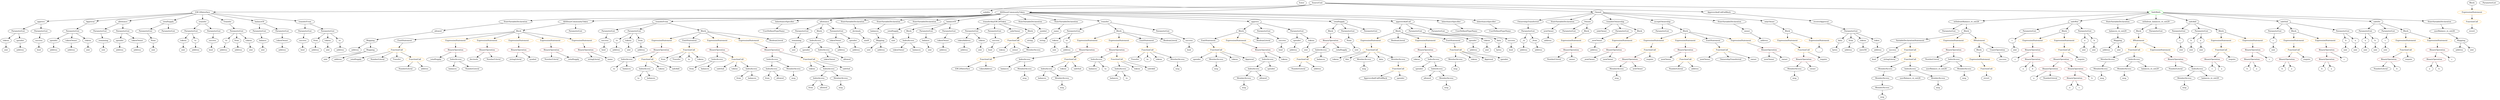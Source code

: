 strict digraph {
	graph [bb="0,0,16142,756"];
	node [label="\N"];
	Enter	[height=0.5,
		pos="8298.1,738",
		width=0.83628];
	StateVariableDeclaration_Unnamed_9	[color=black,
		height=0.5,
		label=StateVariableDeclaration,
		pos="3149.1,594",
		width=2.8184];
	VariableDeclaration_allowed	[color=black,
		height=0.5,
		label=allowed,
		pos="2611.1,522",
		width=1.0858];
	StateVariableDeclaration_Unnamed_9 -> VariableDeclaration_allowed	[pos="e,2648.5,527.87 3069.1,582.6 2956,567.88 2752.7,541.42 2659.8,529.34"];
	Block_Unnamed_18	[color=black,
		height=0.5,
		label=Block,
		pos="9057.1,522",
		width=0.90558];
	ExpressionStatement_Unnamed_30	[color=orange,
		height=0.5,
		label=ExpressionStatement,
		pos="8862.1,450",
		width=2.458];
	Block_Unnamed_18 -> ExpressionStatement_Unnamed_30	[pos="e,8904.5,466.24 9030.4,511.41 9000.9,500.81 8952.5,483.47 8915.2,470.08"];
	BooleanLiteral_Unnamed_3	[color=black,
		height=0.5,
		label=BooleanLiteral,
		pos="9033.1,450",
		width=1.7788];
	Block_Unnamed_18 -> BooleanLiteral_Unnamed_3	[pos="e,9039,468.28 9051.3,504.05 9048.7,496.52 9045.6,487.44 9042.7,478.94"];
	ExpressionStatement_Unnamed_29	[color=orange,
		height=0.5,
		label=ExpressionStatement,
		pos="9204.1,450",
		width=2.458];
	Block_Unnamed_18 -> ExpressionStatement_Unnamed_29	[pos="e,9170.4,467.03 9081.4,509.44 9102.7,499.27 9134.4,484.21 9160.1,471.93"];
	EmitStatement_Unnamed_5	[color=black,
		height=0.5,
		label=EmitStatement,
		pos="9375.1,450",
		width=1.7788];
	Block_Unnamed_18 -> EmitStatement_Unnamed_5	[pos="e,9327.4,462.33 9081.5,509.87 9086.9,507.69 9092.6,505.6 9098.1,504 9186,478.3 9211.3,486.26 9301.1,468 9306,467 9311.1,465.92 9316.2,\
464.8"];
	MemberAccess_Unnamed_19	[color=black,
		height=0.5,
		label=MemberAccess,
		pos="9440.1,306",
		width=1.9174];
	Identifier_msg_16	[color=black,
		height=0.5,
		label=msg,
		pos="9440.1,234",
		width=0.75];
	MemberAccess_Unnamed_19 -> Identifier_msg_16	[pos="e,9440.1,252.1 9440.1,287.7 9440.1,280.41 9440.1,271.73 9440.1,263.54"];
	NumberLiteral_Unnamed_9	[color=black,
		height=0.5,
		label=NumberLiteral,
		pos="2660.1,234",
		width=1.765];
	IndexAccess_Unnamed_11	[color=black,
		height=0.5,
		label=IndexAccess,
		pos="8200.1,306",
		width=1.6402];
	IndexAccess_Unnamed_12	[color=black,
		height=0.5,
		label=IndexAccess,
		pos="8133.1,234",
		width=1.6402];
	IndexAccess_Unnamed_11 -> IndexAccess_Unnamed_12	[pos="e,8148.9,251.47 8184.2,288.41 8176,279.87 8165.9,269.28 8156.8,259.79"];
	Identifier_spender	[color=black,
		height=0.5,
		label=spender,
		pos="8250.1,234",
		width=1.1135];
	IndexAccess_Unnamed_11 -> Identifier_spender	[pos="e,8238.4,251.31 8212.2,288.05 8218.1,279.77 8225.4,269.62 8231.9,260.42"];
	FunctionDefinition_ADZbuzzCommunityToken	[color=black,
		height=0.5,
		label=ADZbuzzCommunityToken,
		pos="3651.1,594",
		width=3.1649];
	Block_Unnamed_11	[color=black,
		height=0.5,
		label=Block,
		pos="3397.1,522",
		width=0.90558];
	FunctionDefinition_ADZbuzzCommunityToken -> Block_Unnamed_11	[pos="e,3425.7,530.89 3596,577.81 3548,564.59 3479.6,545.74 3436.8,533.95"];
	ParameterList_Unnamed_29	[color=black,
		height=0.5,
		label=ParameterList,
		pos="3651.1,522",
		width=1.7095];
	FunctionDefinition_ADZbuzzCommunityToken -> ParameterList_Unnamed_29	[pos="e,3651.1,540.1 3651.1,575.7 3651.1,568.41 3651.1,559.73 3651.1,551.54"];
	ParameterList_Unnamed_16	[color=black,
		height=0.5,
		label=ParameterList,
		pos="1212.1,522",
		width=1.7095];
	Parameter_tokens	[color=black,
		height=0.5,
		label=tokens,
		pos="1133.1,450",
		width=0.97489];
	ParameterList_Unnamed_16 -> Parameter_tokens	[pos="e,1150.1,466.04 1193.4,504.41 1183,495.22 1170,483.67 1158.7,473.66"];
	Parameter_to	[color=black,
		height=0.5,
		label=to,
		pos="1215.1,450",
		width=0.75];
	ParameterList_Unnamed_16 -> Parameter_to	[pos="e,1214.4,468.1 1212.8,503.7 1213.2,496.41 1213.5,487.73 1213.9,479.54"];
	Identifier_spender_1	[color=black,
		height=0.5,
		label=spender,
		pos="7729.1,306",
		width=1.1135];
	VariableDeclaration_balances_re_ent29	[color=black,
		height=0.5,
		label=balances_re_ent29,
		pos="13660,522",
		width=2.2085];
	Mapping_Unnamed	[color=black,
		height=0.5,
		label=Mapping,
		pos="13659,450",
		width=1.2105];
	VariableDeclaration_balances_re_ent29 -> Mapping_Unnamed	[pos="e,13659,468.1 13660,503.7 13660,496.41 13660,487.73 13660,479.54"];
	IndexAccess_Unnamed_19	[color=black,
		height=0.5,
		label=IndexAccess,
		pos="4069.1,306",
		width=1.6402];
	Identifier_to_3	[color=black,
		height=0.5,
		label=to,
		pos="3980.1,234",
		width=0.75];
	IndexAccess_Unnamed_19 -> Identifier_to_3	[pos="e,3997,248.33 4048.5,288.76 4035.8,278.79 4019.4,265.93 4005.9,255.28"];
	Identifier_balances_9	[color=black,
		height=0.5,
		label=balances,
		pos="4068.1,234",
		width=1.1828];
	IndexAccess_Unnamed_19 -> Identifier_balances_9	[pos="e,4068.3,252.1 4068.8,287.7 4068.7,280.41 4068.6,271.73 4068.5,263.54"];
	Parameter_to_3	[color=black,
		height=0.5,
		label=to,
		pos="4021.1,450",
		width=0.75];
	ElementaryTypeName_address_30	[color=black,
		height=0.5,
		label=address,
		pos="4017.1,378",
		width=1.0996];
	Parameter_to_3 -> ElementaryTypeName_address_30	[pos="e,4018.1,396.1 4020.1,431.7 4019.7,424.41 4019.2,415.73 4018.7,407.54"];
	Parameter_None	[color=black,
		height=0.5,
		label=None,
		pos="990.1,450",
		width=0.85014];
	ElementaryTypeName_uint_14	[color=black,
		height=0.5,
		label=uint,
		pos="990.1,378",
		width=0.75];
	Parameter_None -> ElementaryTypeName_uint_14	[pos="e,990.1,396.1 990.1,431.7 990.1,424.41 990.1,415.73 990.1,407.54"];
	ElementaryTypeName_uint_4	[color=black,
		height=0.5,
		label=uint,
		pos="15123,378",
		width=0.75];
	VariableDeclaration_spender	[color=black,
		height=0.5,
		label=spender,
		pos="345.1,450",
		width=1.1135];
	ElementaryTypeName_address_12	[color=black,
		height=0.5,
		label=address,
		pos="345.1,378",
		width=1.0996];
	VariableDeclaration_spender -> ElementaryTypeName_address_12	[pos="e,345.1,396.1 345.1,431.7 345.1,424.41 345.1,415.73 345.1,407.54"];
	ParameterList_Unnamed_22	[color=black,
		height=0.5,
		label=ParameterList,
		pos="1494.1,522",
		width=1.7095];
	VariableDeclaration_to	[color=black,
		height=0.5,
		label=to,
		pos="1409.1,450",
		width=0.75];
	ParameterList_Unnamed_22 -> VariableDeclaration_to	[pos="e,1425.6,464.56 1474.4,504.76 1462.5,494.95 1447.2,482.34 1434.4,471.8"];
	VariableDeclaration_from	[color=black,
		height=0.5,
		label=from,
		pos="1489.1,450",
		width=0.7947];
	ParameterList_Unnamed_22 -> VariableDeclaration_from	[pos="e,1490.3,468.1 1492.9,503.7 1492.3,496.41 1491.7,487.73 1491.1,479.54"];
	VariableDeclaration_tokens	[color=black,
		height=0.5,
		label=tokens,
		pos="1571.1,450",
		width=0.97489];
	ParameterList_Unnamed_22 -> VariableDeclaration_tokens	[pos="e,1554.3,466.27 1512.3,504.41 1522.4,495.29 1535,483.83 1545.9,473.87"];
	BinaryOperation_Unnamed_2	[color=brown,
		height=0.5,
		label=BinaryOperation,
		pos="14262,306",
		width=1.9867];
	Identifier_c_1	[color=black,
		height=0.5,
		label=c,
		pos="14262,234",
		width=0.75];
	BinaryOperation_Unnamed_2 -> Identifier_c_1	[pos="e,14262,252.1 14262,287.7 14262,280.41 14262,271.73 14262,263.54"];
	Identifier_a_1	[color=black,
		height=0.5,
		label=a,
		pos="14334,234",
		width=0.75];
	BinaryOperation_Unnamed_2 -> Identifier_a_1	[pos="e,14319,249.42 14280,288.05 14289,278.82 14301,267.29 14311,257.33"];
	Parameter_data	[color=black,
		height=0.5,
		label=data,
		pos="11832,450",
		width=0.75];
	ElementaryTypeName_bytes	[color=black,
		height=0.5,
		label=bytes,
		pos="11805,378",
		width=0.85014];
	Parameter_data -> ElementaryTypeName_bytes	[pos="e,11812,395.79 11826,432.05 11823,424.32 11819,414.96 11816,406.27"];
	VariableDeclaration_owner	[color=black,
		height=0.5,
		label=owner,
		pos="11185,522",
		width=0.93331];
	ElementaryTypeName_address_15	[color=black,
		height=0.5,
		label=address,
		pos="11358,450",
		width=1.0996];
	VariableDeclaration_owner -> ElementaryTypeName_address_15	[pos="e,11329,462.67 11211,510.37 11240,498.82 11286,480.25 11319,466.96"];
	Identifier_tokens_11	[color=black,
		height=0.5,
		label=tokens,
		pos="8638.1,306",
		width=0.97489];
	Identifier_this	[color=black,
		height=0.5,
		label=this,
		pos="8718.1,306",
		width=0.75];
	Identifier_msg_7	[color=black,
		height=0.5,
		label=msg,
		pos="10434,162",
		width=0.75];
	Identifier_msg_2	[color=black,
		height=0.5,
		label=msg,
		pos="14074,90",
		width=0.75];
	ExpressionStatement_Unnamed_1	[color=orange,
		height=0.5,
		label=ExpressionStatement,
		pos="14334,450",
		width=2.458];
	FunctionCall_Unnamed	[color=orange,
		height=0.5,
		label=FunctionCall,
		pos="14334,378",
		width=1.6125];
	ExpressionStatement_Unnamed_1 -> FunctionCall_Unnamed	[pos="e,14334,396.1 14334,431.7 14334,424.41 14334,415.73 14334,407.54"];
	ElementaryTypeName_uint_23	[color=black,
		height=0.5,
		label=uint,
		pos="5634.1,378",
		width=0.75];
	Identifier_from_4	[color=black,
		height=0.5,
		label=from,
		pos="4309.1,306",
		width=0.7947];
	ElementaryTypeName_address	[color=black,
		height=0.5,
		label=address,
		pos="13574,378",
		width=1.0996];
	Mapping_Unnamed -> ElementaryTypeName_address	[pos="e,13593,394.25 13640,433.46 13629,424.07 13614,411.92 13601,401.48"];
	ElementaryTypeName_uint_9	[color=black,
		height=0.5,
		label=uint,
		pos="13659,378",
		width=0.75];
	Mapping_Unnamed -> ElementaryTypeName_uint_9	[pos="e,13659,396.1 13659,431.7 13659,424.41 13659,415.73 13659,407.54"];
	FunctionDefinition_transferFrom_1	[color=black,
		height=0.5,
		label=transferFrom,
		pos="4337.1,594",
		width=1.6402];
	ParameterList_Unnamed_39	[color=black,
		height=0.5,
		label=ParameterList,
		pos="3988.1,522",
		width=1.7095];
	FunctionDefinition_transferFrom_1 -> ParameterList_Unnamed_39	[pos="e,4037.7,532.96 4288.9,583.34 4226.3,570.78 4116.9,548.84 4048.7,535.16"];
	ParameterList_Unnamed_38	[color=black,
		height=0.5,
		label=ParameterList,
		pos="4156.1,522",
		width=1.7095];
	FunctionDefinition_transferFrom_1 -> ParameterList_Unnamed_38	[pos="e,4192.3,536.99 4301.8,579.34 4273.5,568.41 4233.7,553 4202.8,541.05"];
	Block_Unnamed_16	[color=black,
		height=0.5,
		label=Block,
		pos="4575.1,522",
		width=0.90558];
	FunctionDefinition_transferFrom_1 -> Block_Unnamed_16	[pos="e,4546.8,531.33 4378.6,580.81 4422.8,567.79 4492.4,547.32 4535.8,534.55"];
	Identifier_a_5	[color=black,
		height=0.5,
		label=a,
		pos="13101,162",
		width=0.75];
	NumberLiteral_Unnamed_4	[color=black,
		height=0.5,
		label=NumberLiteral,
		pos="10034,306",
		width=1.765];
	Identifier_newOwner_3	[color=black,
		height=0.5,
		label=newOwner,
		pos="11416,306",
		width=1.4046];
	ElementaryTypeName_uint_32	[color=black,
		height=0.5,
		label=uint,
		pos="6360.1,378",
		width=0.75];
	FunctionCall_Unnamed_9	[color=orange,
		height=0.5,
		label=FunctionCall,
		pos="10646,378",
		width=1.6125];
	BinaryOperation_Unnamed_20	[color=brown,
		height=0.5,
		label=BinaryOperation,
		pos="10520,306",
		width=1.9867];
	FunctionCall_Unnamed_9 -> BinaryOperation_Unnamed_20	[pos="e,10549,322.89 10619,361.81 10601,352.06 10578,339.26 10559,328.48"];
	Identifier_require_5	[color=black,
		height=0.5,
		label=require,
		pos="10646,306",
		width=1.0026];
	FunctionCall_Unnamed_9 -> Identifier_require_5	[pos="e,10646,324.1 10646,359.7 10646,352.41 10646,343.73 10646,335.54"];
	Identifier_safeSub_1	[color=black,
		height=0.5,
		label=safeSub,
		pos="4674.1,234",
		width=1.1274];
	ElementaryTypeName_address_10	[color=black,
		height=0.5,
		label=address,
		pos="1395.1,378",
		width=1.0996];
	VariableDeclaration_to -> ElementaryTypeName_address_10	[pos="e,1398.5,396.1 1405.6,431.7 1404.2,424.32 1402.4,415.52 1400.7,407.25"];
	ParameterList_Unnamed_3	[color=black,
		height=0.5,
		label=ParameterList,
		pos="14673,522",
		width=1.7095];
	Parameter_c_1	[color=black,
		height=0.5,
		label=c,
		pos="14662,450",
		width=0.75];
	ParameterList_Unnamed_3 -> Parameter_c_1	[pos="e,14665,468.1 14670,503.7 14669,496.32 14668,487.52 14667,479.25"];
	Mapping_Unnamed_2	[color=black,
		height=0.5,
		label=Mapping,
		pos="5701.1,450",
		width=1.2105];
	Mapping_Unnamed_2 -> ElementaryTypeName_uint_23	[pos="e,5648.2,393.72 5685.6,432.76 5676.7,423.55 5665.6,411.87 5655.9,401.76"];
	ElementaryTypeName_address_21	[color=black,
		height=0.5,
		label=address,
		pos="5719.1,378",
		width=1.0996];
	Mapping_Unnamed_2 -> ElementaryTypeName_address_21	[pos="e,5714.7,396.1 5705.5,431.7 5707.4,424.32 5709.7,415.52 5711.8,407.25"];
	EmitStatement_Unnamed_3	[color=black,
		height=0.5,
		label=EmitStatement,
		pos="7825.1,450",
		width=1.7788];
	FunctionCall_Unnamed_18	[color=orange,
		height=0.5,
		label=FunctionCall,
		pos="7856.1,378",
		width=1.6125];
	EmitStatement_Unnamed_3 -> FunctionCall_Unnamed_18	[pos="e,7848.5,396.1 7832.8,431.7 7836.1,424.07 7840.2,414.92 7844,406.4"];
	ElementaryTypeName_uint_17	[color=black,
		height=0.5,
		label=uint,
		pos="1132.1,378",
		width=0.75];
	ElementaryTypeName_address_14	[color=black,
		height=0.5,
		label=address,
		pos="12083,378",
		width=1.0996];
	VariableDeclaration__to	[color=black,
		height=0.5,
		label=_to,
		pos="9840.1,450",
		width=0.75];
	ElementaryTypeName_address_18	[color=black,
		height=0.5,
		label=address,
		pos="9840.1,378",
		width=1.0996];
	VariableDeclaration__to -> ElementaryTypeName_address_18	[pos="e,9840.1,396.1 9840.1,431.7 9840.1,424.41 9840.1,415.73 9840.1,407.54"];
	ParameterList_Unnamed_23	[color=black,
		height=0.5,
		label=ParameterList,
		pos="474.1,522",
		width=1.7095];
	ParameterList_Unnamed_23 -> VariableDeclaration_spender	[pos="e,369.86,464.44 445.79,505.64 426.37,495.1 400.49,481.06 379.83,469.85"];
	VariableDeclaration_tokenOwner	[color=black,
		height=0.5,
		label=tokenOwner,
		pos="459.1,450",
		width=1.5571];
	ParameterList_Unnamed_23 -> VariableDeclaration_tokenOwner	[pos="e,462.76,468.1 470.39,503.7 468.81,496.32 466.92,487.52 465.15,479.25"];
	VariableDeclaration_tokens_1	[color=black,
		height=0.5,
		label=tokens,
		pos="568.1,450",
		width=0.97489];
	ParameterList_Unnamed_23 -> VariableDeclaration_tokens_1	[pos="e,548.65,465.48 495.9,504.76 508.85,495.12 525.44,482.77 539.44,472.34"];
	VariableDeclaration_decimals	[color=black,
		height=0.5,
		label=decimals,
		pos="5559.1,522",
		width=1.1967];
	ElementaryTypeName_uint8	[color=black,
		height=0.5,
		label=uint8,
		pos="5611.1,450",
		width=0.7947];
	VariableDeclaration_decimals -> ElementaryTypeName_uint8	[pos="e,5599.6,466.51 5571.4,504.41 5577.8,495.8 5585.8,485.11 5592.9,475.56"];
	MemberAccess_Unnamed_6	[color=black,
		height=0.5,
		label=MemberAccess,
		pos="12118,90",
		width=1.9174];
	Identifier_msg_3	[color=black,
		height=0.5,
		label=msg,
		pos="12118,18",
		width=0.75];
	MemberAccess_Unnamed_6 -> Identifier_msg_3	[pos="e,12118,36.104 12118,71.697 12118,64.407 12118,55.726 12118,47.536"];
	Identifier_from_2	[color=black,
		height=0.5,
		label=from,
		pos="4986.1,162",
		width=0.7947];
	Parameter_spender	[color=black,
		height=0.5,
		label=spender,
		pos="771.1,450",
		width=1.1135];
	ElementaryTypeName_address_4	[color=black,
		height=0.5,
		label=address,
		pos="771.1,378",
		width=1.0996];
	Parameter_spender -> ElementaryTypeName_address_4	[pos="e,771.1,396.1 771.1,431.7 771.1,424.41 771.1,415.73 771.1,407.54"];
	MemberAccess_Unnamed_10	[color=black,
		height=0.5,
		label=MemberAccess,
		pos="10434,234",
		width=1.9174];
	BinaryOperation_Unnamed_20 -> MemberAccess_Unnamed_10	[pos="e,10454,251.47 10500,288.41 10489,279.52 10475,268.41 10463,258.63"];
	Identifier_newOwner_1	[color=black,
		height=0.5,
		label=newOwner,
		pos="10572,234",
		width=1.4046];
	BinaryOperation_Unnamed_20 -> Identifier_newOwner_1	[pos="e,10560,251.79 10533,288.05 10539,279.89 10546,269.91 10553,260.82"];
	IndexAccess_Unnamed_8	[color=black,
		height=0.5,
		label=IndexAccess,
		pos="6724.1,234",
		width=1.6402];
	Identifier_balances_4	[color=black,
		height=0.5,
		label=balances,
		pos="6695.1,162",
		width=1.1828];
	IndexAccess_Unnamed_8 -> Identifier_balances_4	[pos="e,6702.2,180.1 6716.9,215.7 6713.8,208.15 6710.1,199.12 6706.6,190.68"];
	MemberAccess_Unnamed_12	[color=black,
		height=0.5,
		label=MemberAccess,
		pos="6825.1,162",
		width=1.9174];
	IndexAccess_Unnamed_8 -> MemberAccess_Unnamed_12	[pos="e,6801.6,179.31 6747,217.12 6760.4,207.85 6777.5,196.01 6792.3,185.76"];
	FunctionDefinition_withdrawBalance_re_ent26	[color=black,
		height=0.5,
		label=withdrawBalance_re_ent26,
		pos="12659,594",
		width=3.0679];
	ParameterList_Unnamed_9	[color=black,
		height=0.5,
		label=ParameterList,
		pos="12547,522",
		width=1.7095];
	FunctionDefinition_withdrawBalance_re_ent26 -> ParameterList_Unnamed_9	[pos="e,12572,538.67 12632,576.23 12617,566.79 12598,554.88 12582,544.73"];
	Block_Unnamed_5	[color=black,
		height=0.5,
		label=Block,
		pos="12659,522",
		width=0.90558];
	FunctionDefinition_withdrawBalance_re_ent26 -> Block_Unnamed_5	[pos="e,12659,540.1 12659,575.7 12659,568.41 12659,559.73 12659,551.54"];
	MemberAccess_Unnamed_14	[color=black,
		height=0.5,
		label=MemberAccess,
		pos="8070.1,162",
		width=1.9174];
	Identifier_msg_11	[color=black,
		height=0.5,
		label=msg,
		pos="8070.1,90",
		width=0.75];
	MemberAccess_Unnamed_14 -> Identifier_msg_11	[pos="e,8070.1,108.1 8070.1,143.7 8070.1,136.41 8070.1,127.73 8070.1,119.54"];
	Block_Unnamed_8	[color=black,
		height=0.5,
		label=Block,
		pos="11504,522",
		width=0.90558];
	ExpressionStatement_Unnamed_12	[color=orange,
		height=0.5,
		label=ExpressionStatement,
		pos="11504,450",
		width=2.458];
	Block_Unnamed_8 -> ExpressionStatement_Unnamed_12	[pos="e,11504,468.1 11504,503.7 11504,496.41 11504,487.73 11504,479.54"];
	ExpressionStatement_Unnamed_13	[color=orange,
		height=0.5,
		label=ExpressionStatement,
		pos="11699,450",
		width=2.458];
	Block_Unnamed_8 -> ExpressionStatement_Unnamed_13	[pos="e,11657,466.24 11531,511.41 11560,500.81 11609,483.47 11646,470.08"];
	FunctionCall_Unnamed_8	[color=orange,
		height=0.5,
		label=FunctionCall,
		pos="11611,378",
		width=1.6125];
	ExpressionStatement_Unnamed_12 -> FunctionCall_Unnamed_8	[pos="e,11587,394.75 11529,432.41 11544,422.97 11562,411.03 11578,400.83"];
	ElementaryTypeName_uint	[color=black,
		height=0.5,
		label=uint,
		pos="14204,378",
		width=0.75];
	FunctionDefinition_safeMul	[color=black,
		height=0.5,
		label=safeMul,
		pos="13354,594",
		width=1.1135];
	ParameterList_Unnamed_5	[color=black,
		height=0.5,
		label=ParameterList,
		pos="13068,522",
		width=1.7095];
	FunctionDefinition_safeMul -> ParameterList_Unnamed_5	[pos="e,13114,534.22 13319,584.49 13271,572.67 13183,551.15 13125,536.96"];
	Block_Unnamed_2	[color=black,
		height=0.5,
		label=Block,
		pos="13288,522",
		width=0.90558];
	FunctionDefinition_safeMul -> Block_Unnamed_2	[pos="e,13303,538.34 13339,577.12 13331,568.13 13320,556.72 13310,546.7"];
	ParameterList_Unnamed_4	[color=black,
		height=0.5,
		label=ParameterList,
		pos="13421,522",
		width=1.7095];
	FunctionDefinition_safeMul -> ParameterList_Unnamed_4	[pos="e,13405,539.8 13369,577.12 13378,568.51 13388,557.67 13397,547.96"];
	IndexAccess_Unnamed_21	[color=black,
		height=0.5,
		label=IndexAccess,
		pos="5277.1,450",
		width=1.6402];
	Identifier_spender_2	[color=black,
		height=0.5,
		label=spender,
		pos="5218.1,378",
		width=1.1135];
	IndexAccess_Unnamed_21 -> Identifier_spender_2	[pos="e,5231.8,395.31 5262.8,432.05 5255.7,423.59 5246.9,413.19 5239,403.84"];
	IndexAccess_Unnamed_22	[color=black,
		height=0.5,
		label=IndexAccess,
		pos="5335.1,378",
		width=1.6402];
	IndexAccess_Unnamed_21 -> IndexAccess_Unnamed_22	[pos="e,5321.2,395.79 5291.1,432.05 5298,423.8 5306.3,413.7 5313.9,404.54"];
	VariableDeclarationStatement_Unnamed	[color=black,
		height=0.5,
		label=VariableDeclarationStatement,
		pos="12297,450",
		width=3.3174];
	VariableDeclaration_success	[color=black,
		height=0.5,
		label=success,
		pos="12181,378",
		width=1.1135];
	VariableDeclarationStatement_Unnamed -> VariableDeclaration_success	[pos="e,12204,392.97 12269,432.05 12252,422.04 12231,409.32 12214,398.84"];
	FunctionCall_Unnamed_5	[color=orange,
		height=0.5,
		label=FunctionCall,
		pos="12297,378",
		width=1.6125];
	VariableDeclarationStatement_Unnamed -> FunctionCall_Unnamed_5	[pos="e,12297,396.1 12297,431.7 12297,424.41 12297,415.73 12297,407.54"];
	Block_Unnamed_6	[color=black,
		height=0.5,
		label=Block,
		pos="12740,378",
		width=0.90558];
	ExpressionStatement_Unnamed_9	[color=orange,
		height=0.5,
		label=ExpressionStatement,
		pos="12744,306",
		width=2.458];
	Block_Unnamed_6 -> ExpressionStatement_Unnamed_9	[pos="e,12743,324.1 12741,359.7 12742,352.41 12742,343.73 12742,335.54"];
	MemberAccess_Unnamed_9	[color=black,
		height=0.5,
		label=MemberAccess,
		pos="11580,234",
		width=1.9174];
	Identifier_msg_6	[color=black,
		height=0.5,
		label=msg,
		pos="11580,162",
		width=0.75];
	MemberAccess_Unnamed_9 -> Identifier_msg_6	[pos="e,11580,180.1 11580,215.7 11580,208.41 11580,199.73 11580,191.54"];
	NumberLiteral_Unnamed_5	[color=black,
		height=0.5,
		label=NumberLiteral,
		pos="10817,234",
		width=1.765];
	ParameterList_Unnamed_45	[color=black,
		height=0.5,
		label=ParameterList,
		pos="6292.1,522",
		width=1.7095];
	Parameter_tokenAddress	[color=black,
		height=0.5,
		label=tokenAddress,
		pos="6260.1,450",
		width=1.7372];
	ParameterList_Unnamed_45 -> Parameter_tokenAddress	[pos="e,6267.9,468.1 6284.2,503.7 6280.7,496.07 6276.5,486.92 6272.6,478.4"];
	Parameter_tokens_8	[color=black,
		height=0.5,
		label=tokens,
		pos="6376.1,450",
		width=0.97489];
	ParameterList_Unnamed_45 -> Parameter_tokens_8	[pos="e,6358.2,465.95 6311.6,504.76 6322.9,495.34 6337.3,483.34 6349.6,473.06"];
	Identifier_balances	[color=black,
		height=0.5,
		label=balances,
		pos="2905.1,234",
		width=1.1828];
	Identifier__totalSupply_2	[color=black,
		height=0.5,
		label=_totalSupply,
		pos="2328.1,306",
		width=1.6125];
	NumberLiteral_Unnamed_1	[color=black,
		height=0.5,
		label=NumberLiteral,
		pos="14017,234",
		width=1.765];
	Parameter_tokens_1	[color=black,
		height=0.5,
		label=tokens,
		pos="35.096,450",
		width=0.97489];
	ElementaryTypeName_uint_18	[color=black,
		height=0.5,
		label=uint,
		pos="35.096,378",
		width=0.75];
	Parameter_tokens_1 -> ElementaryTypeName_uint_18	[pos="e,35.096,396.1 35.096,431.7 35.096,424.41 35.096,415.73 35.096,407.54"];
	IndexAccess_Unnamed_7	[color=black,
		height=0.5,
		label=IndexAccess,
		pos="6578.1,306",
		width=1.6402];
	Identifier_balances_3	[color=black,
		height=0.5,
		label=balances,
		pos="6448.1,234",
		width=1.1828];
	IndexAccess_Unnamed_7 -> Identifier_balances_3	[pos="e,6473.6,248.74 6549.9,289.81 6530.5,279.35 6504.5,265.38 6483.7,254.16"];
	MemberAccess_Unnamed_11	[color=black,
		height=0.5,
		label=MemberAccess,
		pos="6578.1,234",
		width=1.9174];
	IndexAccess_Unnamed_7 -> MemberAccess_Unnamed_11	[pos="e,6578.1,252.1 6578.1,287.7 6578.1,280.41 6578.1,271.73 6578.1,263.54"];
	NumberLiteral_Unnamed_7	[color=black,
		height=0.5,
		label=NumberLiteral,
		pos="3590.1,306",
		width=1.765];
	Identifier_allowed_4	[color=black,
		height=0.5,
		label=allowed,
		pos="9252.1,162",
		width=1.0858];
	MemberAccess_Unnamed_10 -> Identifier_msg_7	[pos="e,10434,180.1 10434,215.7 10434,208.41 10434,199.73 10434,191.54"];
	ParameterList_Unnamed_41	[color=black,
		height=0.5,
		label=ParameterList,
		pos="5208.1,522",
		width=1.7095];
	Parameter_remaining_1	[color=black,
		height=0.5,
		label=remaining,
		pos="5154.1,450",
		width=1.2798];
	ParameterList_Unnamed_41 -> Parameter_remaining_1	[pos="e,5166.7,467.31 5195,504.05 5188.6,495.68 5180.6,485.4 5173.5,476.13"];
	BinaryOperation_Unnamed_30	[color=brown,
		height=0.5,
		label=BinaryOperation,
		pos="7221.1,378",
		width=1.9867];
	IndexAccess_Unnamed_9	[color=black,
		height=0.5,
		label=IndexAccess,
		pos="7060.1,306",
		width=1.6402];
	BinaryOperation_Unnamed_30 -> IndexAccess_Unnamed_9	[pos="e,7092.9,321.27 7186.6,361.98 7162.2,351.39 7129.4,337.13 7103.3,325.78"];
	FunctionCall_Unnamed_16	[color=orange,
		height=0.5,
		label=FunctionCall,
		pos="7195.1,306",
		width=1.6125];
	BinaryOperation_Unnamed_30 -> FunctionCall_Unnamed_16	[pos="e,7201.4,324.1 7214.7,359.7 7211.9,352.15 7208.5,343.12 7205.4,334.68"];
	BinaryOperation_Unnamed_18	[color=brown,
		height=0.5,
		label=BinaryOperation,
		pos="11641,306",
		width=1.9867];
	BinaryOperation_Unnamed_18 -> MemberAccess_Unnamed_9	[pos="e,11595,251.79 11626,288.05 11619,279.71 11610,269.49 11602,260.25"];
	Identifier_owner_1	[color=black,
		height=0.5,
		label=owner,
		pos="11701,234",
		width=0.93331];
	BinaryOperation_Unnamed_18 -> Identifier_owner_1	[pos="e,11688,250.83 11656,288.05 11663,279.47 11672,268.89 11680,259.44"];
	NumberLiteral_Unnamed_11	[color=black,
		height=0.5,
		label=NumberLiteral,
		pos="8397.1,234",
		width=1.765];
	ElementaryTypeName_address_22	[color=black,
		height=0.5,
		label=address,
		pos="2241.1,378",
		width=1.0996];
	NumberLiteral_Unnamed_3	[color=black,
		height=0.5,
		label=NumberLiteral,
		pos="12437,306",
		width=1.765];
	Block_Unnamed_3	[color=black,
		height=0.5,
		label=Block,
		pos="13799,522",
		width=0.90558];
	IfStatement_Unnamed	[color=orange,
		height=0.5,
		label=IfStatement,
		pos="13799,450",
		width=1.4739];
	Block_Unnamed_3 -> IfStatement_Unnamed	[pos="e,13799,468.1 13799,503.7 13799,496.41 13799,487.73 13799,479.54"];
	Parameter_a_3	[color=black,
		height=0.5,
		label=a,
		pos="15267,450",
		width=0.75];
	ElementaryTypeName_uint_10	[color=black,
		height=0.5,
		label=uint,
		pos="15267,378",
		width=0.75];
	Parameter_a_3 -> ElementaryTypeName_uint_10	[pos="e,15267,396.1 15267,431.7 15267,424.41 15267,415.73 15267,407.54"];
	ElementaryTypeName_uint_31	[color=black,
		height=0.5,
		label=uint,
		pos="9599.1,378",
		width=0.75];
	BinaryOperation_Unnamed_16	[color=brown,
		height=0.5,
		label=BinaryOperation,
		pos="12578,378",
		width=1.9867];
	BinaryOperation_Unnamed_16 -> NumberLiteral_Unnamed_3	[pos="e,12467,322.01 12547,361.46 12526,351.31 12499,337.95 12477,327.01"];
	IndexAccess_Unnamed_3	[color=black,
		height=0.5,
		label=IndexAccess,
		pos="12578,306",
		width=1.6402];
	BinaryOperation_Unnamed_16 -> IndexAccess_Unnamed_3	[pos="e,12578,324.1 12578,359.7 12578,352.41 12578,343.73 12578,335.54"];
	FunctionCall_Unnamed_21	[color=orange,
		height=0.5,
		label=FunctionCall,
		pos="4204.1,306",
		width=1.6125];
	IndexAccess_Unnamed_20	[color=black,
		height=0.5,
		label=IndexAccess,
		pos="4188.1,234",
		width=1.6402];
	FunctionCall_Unnamed_21 -> IndexAccess_Unnamed_20	[pos="e,4192,252.1 4200.1,287.7 4198.5,280.32 4196.4,271.52 4194.6,263.25"];
	Identifier_tokens_7	[color=black,
		height=0.5,
		label=tokens,
		pos="4300.1,234",
		width=0.97489];
	FunctionCall_Unnamed_21 -> Identifier_tokens_7	[pos="e,4280.4,249.39 4225.9,289.12 4239.3,279.32 4256.7,266.65 4271.3,256.02"];
	Identifier_safeAdd_1	[color=black,
		height=0.5,
		label=safeAdd,
		pos="4395.1,234",
		width=1.1689];
	FunctionCall_Unnamed_21 -> Identifier_safeAdd_1	[pos="e,4363.9,246.43 4240.5,291.67 4272.7,279.86 4319.7,262.62 4353.5,250.26"];
	ExpressionStatement_Unnamed_23	[color=orange,
		height=0.5,
		label=ExpressionStatement,
		pos="7069.1,450",
		width=2.458];
	BinaryOperation_Unnamed_29	[color=brown,
		height=0.5,
		label=BinaryOperation,
		pos="7060.1,378",
		width=1.9867];
	ExpressionStatement_Unnamed_23 -> BinaryOperation_Unnamed_29	[pos="e,7062.3,396.1 7066.9,431.7 7065.9,424.32 7064.8,415.52 7063.7,407.25"];
	BinaryOperation_Unnamed_23	[color=brown,
		height=0.5,
		label=BinaryOperation,
		pos="3397.1,378",
		width=1.9867];
	stringLiteral_Unnamed_1	[color=black,
		height=0.5,
		label=stringLiteral,
		pos="3360.1,306",
		width=1.5016];
	BinaryOperation_Unnamed_23 -> stringLiteral_Unnamed_1	[pos="e,3369.1,324.1 3387.9,359.7 3383.9,351.98 3379,342.71 3374.4,334.11"];
	Identifier_symbol	[color=black,
		height=0.5,
		label=symbol,
		pos="3470.1,306",
		width=1.0581];
	BinaryOperation_Unnamed_23 -> Identifier_symbol	[pos="e,3453.9,322.51 3414.4,360.41 3423.8,351.44 3435.5,340.21 3445.7,330.37"];
	Identifier_owner_3	[color=black,
		height=0.5,
		label=owner,
		pos="11518,306",
		width=0.93331];
	InheritanceSpecifier_Unnamed_1	[color=black,
		height=0.5,
		label=InheritanceSpecifier,
		pos="5100.1,594",
		width=2.3333];
	UserDefinedTypeName_Unnamed_1	[color=black,
		height=0.5,
		label=UserDefinedTypeName,
		pos="5030.1,522",
		width=2.7214];
	InheritanceSpecifier_Unnamed_1 -> UserDefinedTypeName_Unnamed_1	[pos="e,5046.9,539.79 5083.2,576.05 5074.6,567.54 5064.2,557.07 5054.8,547.68"];
	Identifier_require	[color=black,
		height=0.5,
		label=require,
		pos="14388,306",
		width=1.0026];
	Parameter_tokens -> ElementaryTypeName_uint_17	[pos="e,1132.3,396.1 1132.8,431.7 1132.7,424.41 1132.6,415.73 1132.5,407.54"];
	Identifier__newOwner	[color=black,
		height=0.5,
		label=_newOwner,
		pos="10256,306",
		width=1.5432];
	EmitStatement_Unnamed_1	[color=black,
		height=0.5,
		label=EmitStatement,
		pos="2705.1,450",
		width=1.7788];
	FunctionCall_Unnamed_12	[color=orange,
		height=0.5,
		label=FunctionCall,
		pos="2592.1,378",
		width=1.6125];
	EmitStatement_Unnamed_1 -> FunctionCall_Unnamed_12	[pos="e,2617.2,394.58 2679.5,433.12 2663.9,423.47 2643.8,411.04 2626.8,400.52"];
	ElementaryTypeName_uint_24	[color=black,
		height=0.5,
		label=uint,
		pos="2127.1,306",
		width=0.75];
	ModifierInvocation_onlyOwner	[color=black,
		height=0.5,
		label=onlyOwner,
		pos="10354,522",
		width=1.4323];
	ElementaryTypeName_uint_7	[color=black,
		height=0.5,
		label=uint,
		pos="13489,378",
		width=0.75];
	ElementaryTypeName_address_11	[color=black,
		height=0.5,
		label=address,
		pos="459.1,378",
		width=1.0996];
	ParameterList_Unnamed_18	[color=black,
		height=0.5,
		label=ParameterList,
		pos="117.1,522",
		width=1.7095];
	ParameterList_Unnamed_18 -> Parameter_tokens_1	[pos="e,52.612,465.95 98.077,504.76 87.144,495.43 73.25,483.57 61.295,473.36"];
	Parameter_spender_1	[color=black,
		height=0.5,
		label=spender,
		pos="128.1,450",
		width=1.1135];
	ParameterList_Unnamed_18 -> Parameter_spender_1	[pos="e,125.41,468.1 119.82,503.7 120.97,496.32 122.36,487.52 123.66,479.25"];
	Parameter_tokenOwner_3	[color=black,
		height=0.5,
		label=tokenOwner,
		pos="5410.1,450",
		width=1.5571];
	ElementaryTypeName_address_31	[color=black,
		height=0.5,
		label=address,
		pos="5452.1,378",
		width=1.0996];
	Parameter_tokenOwner_3 -> ElementaryTypeName_address_31	[pos="e,5442,395.79 5420.3,432.05 5425.1,424.06 5430.9,414.33 5436.3,405.4"];
	ElementaryTypeName_uint_25	[color=black,
		height=0.5,
		label=uint,
		pos="8780.1,378",
		width=0.75];
	ParameterList_Unnamed_11	[color=black,
		height=0.5,
		label=ParameterList,
		pos="930.1,522",
		width=1.7095];
	ParameterList_Unnamed_11 -> Parameter_None	[pos="e,976.93,466.36 944.62,504.05 952.08,495.35 961.31,484.59 969.49,475.03"];
	Identifier_balances_5	[color=black,
		height=0.5,
		label=balances,
		pos="7031.1,234",
		width=1.1828];
	IndexAccess_Unnamed_9 -> Identifier_balances_5	[pos="e,7038.2,252.1 7052.9,287.7 7049.8,280.15 7046.1,271.12 7042.6,262.68"];
	Identifier_to	[color=black,
		height=0.5,
		label=to,
		pos="7119.1,234",
		width=0.75];
	IndexAccess_Unnamed_9 -> Identifier_to	[pos="e,7106.5,249.89 7074.4,288.05 7081.8,279.22 7091,268.28 7099.2,258.63"];
	FunctionDefinition_approve	[color=black,
		height=0.5,
		label=approve,
		pos="258.1,594",
		width=1.1412];
	FunctionDefinition_approve -> ParameterList_Unnamed_18	[pos="e,147.41,538.05 231.58,579.83 210.73,569.48 181.34,554.89 157.56,543.09"];
	ParameterList_Unnamed_19	[color=black,
		height=0.5,
		label=ParameterList,
		pos="258.1,522",
		width=1.7095];
	FunctionDefinition_approve -> ParameterList_Unnamed_19	[pos="e,258.1,540.1 258.1,575.7 258.1,568.41 258.1,559.73 258.1,551.54"];
	Identifier_to_4	[color=black,
		height=0.5,
		label=to,
		pos="4144.1,162",
		width=0.75];
	BinaryOperation_Unnamed_3	[color=brown,
		height=0.5,
		label=BinaryOperation,
		pos="14748,306",
		width=1.9867];
	Identifier_b_1	[color=black,
		height=0.5,
		label=b,
		pos="14712,234",
		width=0.75];
	BinaryOperation_Unnamed_3 -> Identifier_b_1	[pos="e,14720,251.14 14739,287.7 14735,279.75 14730,270.16 14726,261.34"];
	Identifier_a_2	[color=black,
		height=0.5,
		label=a,
		pos="14784,234",
		width=0.75];
	BinaryOperation_Unnamed_3 -> Identifier_a_2	[pos="e,14776,251.14 14757,287.7 14761,279.75 14766,270.16 14771,261.34"];
	Parameter_success_3	[color=black,
		height=0.5,
		label=success,
		pos="7703.1,450",
		width=1.1135];
	ElementaryTypeName_bool_4	[color=black,
		height=0.5,
		label=bool,
		pos="7703.1,378",
		width=0.76697];
	Parameter_success_3 -> ElementaryTypeName_bool_4	[pos="e,7703.1,396.1 7703.1,431.7 7703.1,424.41 7703.1,415.73 7703.1,407.54"];
	Identifier_revert	[color=black,
		height=0.5,
		label=revert,
		pos="12790,162",
		width=0.87786];
	FunctionCall_Unnamed_15	[color=orange,
		height=0.5,
		label=FunctionCall,
		pos="6883.1,306",
		width=1.6125];
	FunctionCall_Unnamed_15 -> IndexAccess_Unnamed_8	[pos="e,6756.9,249.44 6850.5,290.67 6826.5,280.08 6793.5,265.58 6767.3,254.02"];
	Identifier_tokens	[color=black,
		height=0.5,
		label=tokens,
		pos="6836.1,234",
		width=0.97489];
	FunctionCall_Unnamed_15 -> Identifier_tokens	[pos="e,6847,251.31 6871.7,288.05 6866.2,279.85 6859.5,269.83 6853.4,260.71"];
	Identifier_safeSub	[color=black,
		height=0.5,
		label=safeSub,
		pos="6930.1,234",
		width=1.1274];
	FunctionCall_Unnamed_15 -> Identifier_safeSub	[pos="e,6918.8,251.79 6894.5,288.05 6899.9,279.97 6906.5,270.12 6912.6,261.11"];
	EventDefinition_Approval	[color=black,
		height=0.5,
		label=Approval,
		pos="578.1,594",
		width=1.266];
	EventDefinition_Approval -> ParameterList_Unnamed_23	[pos="e,497.82,538.97 555.79,577.98 541.65,568.47 523.11,555.99 507.27,545.33"];
	FunctionCall_Unnamed_23	[color=orange,
		height=0.5,
		label=FunctionCall,
		pos="9398.1,378",
		width=1.6125];
	FunctionCall_Unnamed_23 -> MemberAccess_Unnamed_19	[pos="e,9429.7,324.28 9408.3,360.05 9412.9,352.26 9418.6,342.82 9423.8,334.08"];
	Identifier_tokens_10	[color=black,
		height=0.5,
		label=tokens,
		pos="9562.1,306",
		width=0.97489];
	FunctionCall_Unnamed_23 -> Identifier_tokens_10	[pos="e,9535.7,318.26 9431.3,362.83 9458.6,351.18 9497.2,334.68 9525.5,322.64"];
	Identifier_Approval_1	[color=black,
		height=0.5,
		label=Approval,
		pos="9661.1,306",
		width=1.266];
	FunctionCall_Unnamed_23 -> Identifier_Approval_1	[pos="e,9626.3,318.06 9441.9,365.87 9501.7,350.66 9602.1,325.13 9606.1,324 9609.2,323.14 9612.3,322.22 9615.5,321.29"];
	Identifier_spender_4	[color=black,
		height=0.5,
		label=spender,
		pos="9765.1,306",
		width=1.1135];
	FunctionCall_Unnamed_23 -> Identifier_spender_4	[pos="e,9735.3,318.35 9440.8,365.44 9448.9,363.47 9457.2,361.56 9465.1,360 9575.6,338.11 9606.6,350.59 9716.1,324 9718.9,323.33 9721.7,\
322.57 9724.5,321.75"];
	FunctionCall_Unnamed_14	[color=orange,
		height=0.5,
		label=FunctionCall,
		pos="8423.1,306",
		width=1.6125];
	FunctionCall_Unnamed_14 -> NumberLiteral_Unnamed_11	[pos="e,8403.4,252.1 8416.7,287.7 8413.9,280.15 8410.5,271.12 8407.4,262.68"];
	ElementaryTypeName_address_25	[color=black,
		height=0.5,
		label=address,
		pos="8518.1,234",
		width=1.0996];
	FunctionCall_Unnamed_14 -> ElementaryTypeName_address_25	[pos="e,8497.9,249.86 8444.7,289.12 8457.8,279.45 8474.7,266.99 8489,256.46"];
	Block_Unnamed_12	[color=black,
		height=0.5,
		label=Block,
		pos="8605.1,522",
		width=0.90558];
	BinaryOperation_Unnamed_28	[color=brown,
		height=0.5,
		label=BinaryOperation,
		pos="8605.1,450",
		width=1.9867];
	Block_Unnamed_12 -> BinaryOperation_Unnamed_28	[pos="e,8605.1,468.1 8605.1,503.7 8605.1,496.41 8605.1,487.73 8605.1,479.54"];
	FunctionCall_Unnamed_27	[color=orange,
		height=0.5,
		label=FunctionCall,
		pos="6585.1,450",
		width=1.6125];
	Identifier_tokens_12	[color=black,
		height=0.5,
		label=tokens,
		pos="6514.1,378",
		width=0.97489];
	FunctionCall_Unnamed_27 -> Identifier_tokens_12	[pos="e,6529.8,394.51 6568.3,432.41 6559.2,423.44 6547.8,412.21 6537.8,402.37"];
	Identifier_owner_4	[color=black,
		height=0.5,
		label=owner,
		pos="6601.1,378",
		width=0.93331];
	FunctionCall_Unnamed_27 -> Identifier_owner_4	[pos="e,6597.2,396.1 6589.1,431.7 6590.7,424.32 6592.7,415.52 6594.6,407.25"];
	MemberAccess_Unnamed_22	[color=black,
		height=0.5,
		label=MemberAccess,
		pos="6722.1,378",
		width=1.9174];
	FunctionCall_Unnamed_27 -> MemberAccess_Unnamed_22	[pos="e,6691.7,394.55 6614.2,434.15 6633.7,424.15 6659.8,410.82 6681.4,399.77"];
	BinaryOperation_Unnamed_27	[color=brown,
		height=0.5,
		label=BinaryOperation,
		pos="2979.1,378",
		width=1.9867];
	Identifier__totalSupply_1	[color=black,
		height=0.5,
		label=_totalSupply,
		pos="2844.1,306",
		width=1.6125];
	BinaryOperation_Unnamed_27 -> Identifier__totalSupply_1	[pos="e,2872.9,321.94 2948.8,361.29 2929.4,351.22 2904,338.05 2883.1,327.21"];
	IndexAccess_Unnamed_4	[color=black,
		height=0.5,
		label=IndexAccess,
		pos="2979.1,306",
		width=1.6402];
	BinaryOperation_Unnamed_27 -> IndexAccess_Unnamed_4	[pos="e,2979.1,324.1 2979.1,359.7 2979.1,352.41 2979.1,343.73 2979.1,335.54"];
	ParameterList_Unnamed_46	[color=black,
		height=0.5,
		label=ParameterList,
		pos="6433.1,522",
		width=1.7095];
	Parameter_success_7	[color=black,
		height=0.5,
		label=success,
		pos="6469.1,450",
		width=1.1135];
	ParameterList_Unnamed_46 -> Parameter_success_7	[pos="e,6460.5,467.62 6442,503.7 6446,495.87 6450.9,486.44 6455.4,477.73"];
	IndexAccess_Unnamed_12 -> MemberAccess_Unnamed_14	[pos="e,8085.4,179.96 8118.2,216.41 8110.7,208.08 8101.4,197.8 8093,188.49"];
	Identifier_allowed	[color=black,
		height=0.5,
		label=allowed,
		pos="8196.1,162",
		width=1.0858];
	IndexAccess_Unnamed_12 -> Identifier_allowed	[pos="e,8181.7,178.99 8148,216.41 8155.8,207.74 8165.5,196.97 8174.2,187.38"];
	MemberAccess_Unnamed_21	[color=black,
		height=0.5,
		label=MemberAccess,
		pos="8832.1,306",
		width=1.9174];
	Identifier_msg_17	[color=black,
		height=0.5,
		label=msg,
		pos="8832.1,234",
		width=0.75];
	MemberAccess_Unnamed_21 -> Identifier_msg_17	[pos="e,8832.1,252.1 8832.1,287.7 8832.1,280.41 8832.1,271.73 8832.1,263.54"];
	ParameterList_Unnamed_7	[color=black,
		height=0.5,
		label=ParameterList,
		pos="15270,522",
		width=1.7095];
	ParameterList_Unnamed_7 -> Parameter_a_3	[pos="e,15268,468.1 15269,503.7 15269,496.41 15269,487.73 15268,479.54"];
	Parameter_b_3	[color=black,
		height=0.5,
		label=b,
		pos="15339,450",
		width=0.75];
	ParameterList_Unnamed_7 -> Parameter_b_3	[pos="e,15325,465.57 15286,504.41 15296,495.19 15307,483.58 15317,473.54"];
	Parameter_c_2	[color=black,
		height=0.5,
		label=c,
		pos="12960,450",
		width=0.75];
	ParameterList_Unnamed_5 -> Parameter_c_2	[pos="e,12979,463.34 13044,505.12 13027,494.53 13006,480.57 12989,469.49"];
	IndexAccess_Unnamed_18	[color=black,
		height=0.5,
		label=IndexAccess,
		pos="5331.1,162",
		width=1.6402];
	Identifier_from_3	[color=black,
		height=0.5,
		label=from,
		pos="5276.1,90",
		width=0.7947];
	IndexAccess_Unnamed_18 -> Identifier_from_3	[pos="e,5288.2,106.36 5317.8,144.05 5311,135.44 5302.7,124.81 5295.2,115.33"];
	Identifier_allowed_2	[color=black,
		height=0.5,
		label=allowed,
		pos="5362.1,90",
		width=1.0858];
	IndexAccess_Unnamed_18 -> Identifier_allowed_2	[pos="e,5354.5,108.1 5338.8,143.7 5342.1,136.07 5346.2,126.92 5350,118.4"];
	BinaryOperation_Unnamed_8	[color=brown,
		height=0.5,
		label=BinaryOperation,
		pos="13271,306",
		width=1.9867];
	BinaryOperation_Unnamed_9	[color=brown,
		height=0.5,
		label=BinaryOperation,
		pos="13210,234",
		width=1.9867];
	BinaryOperation_Unnamed_8 -> BinaryOperation_Unnamed_9	[pos="e,13225,251.79 13256,288.05 13249,279.71 13240,269.49 13232,260.25"];
	BinaryOperation_Unnamed_10	[color=brown,
		height=0.5,
		label=BinaryOperation,
		pos="13371,234",
		width=1.9867];
	BinaryOperation_Unnamed_8 -> BinaryOperation_Unnamed_10	[pos="e,13348,251.31 13295,288.59 13308,279.37 13324,267.74 13339,257.66"];
	Identifier_newOwner	[color=black,
		height=0.5,
		label=newOwner,
		pos="10380,306",
		width=1.4046];
	Block_Unnamed_15	[color=black,
		height=0.5,
		label=Block,
		pos="8030.1,522",
		width=0.90558];
	Block_Unnamed_15 -> EmitStatement_Unnamed_3	[pos="e,7864.8,464.54 8002.9,511.7 7970.4,500.63 7915.6,481.91 7875.4,468.18"];
	ExpressionStatement_Unnamed_25	[color=orange,
		height=0.5,
		label=ExpressionStatement,
		pos="7996.1,450",
		width=2.458];
	Block_Unnamed_15 -> ExpressionStatement_Unnamed_25	[pos="e,8004.3,467.96 8022,504.41 8018.2,496.59 8013.6,487.06 8009.3,478.23"];
	BooleanLiteral_Unnamed_1	[color=black,
		height=0.5,
		label=BooleanLiteral,
		pos="8167.1,450",
		width=1.7788];
	Block_Unnamed_15 -> BooleanLiteral_Unnamed_1	[pos="e,8137.3,466.24 8053.3,509.13 8073.5,498.83 8103.1,483.7 8127.1,471.46"];
	ElementaryTypeName_address_9	[color=black,
		height=0.5,
		label=address,
		pos="1492.1,378",
		width=1.0996];
	VariableDeclaration_from -> ElementaryTypeName_address_9	[pos="e,1491.4,396.1 1489.8,431.7 1490.2,424.41 1490.5,415.73 1490.9,407.54"];
	ElementaryTypeName_address_34	[color=black,
		height=0.5,
		label=address,
		pos="6260.1,378",
		width=1.0996];
	ElementaryTypeName_address_1	[color=black,
		height=0.5,
		label=address,
		pos="15878,378",
		width=1.0996];
	Identifier__totalSupply	[color=black,
		height=0.5,
		label=_totalSupply,
		pos="3730.1,306",
		width=1.6125];
	BinaryOperation_Unnamed_31	[color=brown,
		height=0.5,
		label=BinaryOperation,
		pos="8151.1,378",
		width=1.9867];
	ExpressionStatement_Unnamed_25 -> BinaryOperation_Unnamed_31	[pos="e,8117.4,394.22 8031.3,433.12 8053.8,422.96 8083.1,409.71 8107.1,398.86"];
	Identifier_require_1	[color=black,
		height=0.5,
		label=require,
		pos="14874,306",
		width=1.0026];
	Parameter_from	[color=black,
		height=0.5,
		label=from,
		pos="1977.1,450",
		width=0.7947];
	ElementaryTypeName_address_7	[color=black,
		height=0.5,
		label=address,
		pos="1974.1,378",
		width=1.0996];
	Parameter_from -> ElementaryTypeName_address_7	[pos="e,1974.8,396.1 1976.4,431.7 1976,424.41 1975.7,415.73 1975.3,407.54"];
	Parameter_spender_4	[color=black,
		height=0.5,
		label=spender,
		pos="9497.1,450",
		width=1.1135];
	ElementaryTypeName_address_33	[color=black,
		height=0.5,
		label=address,
		pos="9514.1,378",
		width=1.0996];
	Parameter_spender_4 -> ElementaryTypeName_address_33	[pos="e,9509.9,396.1 9501.3,431.7 9503.1,424.32 9505.2,415.52 9507.2,407.25"];
	Identifier_a_4	[color=black,
		height=0.5,
		label=a,
		pos="13021,234",
		width=0.75];
	NumberLiteral_Unnamed_2	[color=black,
		height=0.5,
		label=NumberLiteral,
		pos="15380,234",
		width=1.765];
	ParameterList_Unnamed_31	[color=black,
		height=0.5,
		label=ParameterList,
		pos="8717.1,522",
		width=1.7095];
	Parameter_None_1	[color=black,
		height=0.5,
		label=None,
		pos="8725.1,450",
		width=0.85014];
	ParameterList_Unnamed_31 -> Parameter_None_1	[pos="e,8723.1,468.1 8719.1,503.7 8719.9,496.41 8720.9,487.73 8721.8,479.54"];
	Identifier_Transfer_2	[color=black,
		height=0.5,
		label=Transfer,
		pos="4398.1,306",
		width=1.1689];
	ExpressionStatement_Unnamed_28	[color=orange,
		height=0.5,
		label=ExpressionStatement,
		pos="4318.1,450",
		width=2.458];
	BinaryOperation_Unnamed_34	[color=brown,
		height=0.5,
		label=BinaryOperation,
		pos="4316.1,378",
		width=1.9867];
	ExpressionStatement_Unnamed_28 -> BinaryOperation_Unnamed_34	[pos="e,4316.6,396.1 4317.6,431.7 4317.4,424.41 4317.1,415.73 4316.9,407.54"];
	ElementaryTypeName_address_29	[color=black,
		height=0.5,
		label=address,
		pos="4187.1,378",
		width=1.0996];
	FunctionDefinition_allowance_1	[color=black,
		height=0.5,
		label=allowance,
		pos="5356.1,594",
		width=1.3076];
	FunctionDefinition_allowance_1 -> ParameterList_Unnamed_41	[pos="e,5239.5,537.84 5327.2,579.34 5305.1,568.89 5274.4,554.35 5249.7,542.66"];
	Block_Unnamed_17	[color=black,
		height=0.5,
		label=Block,
		pos="5320.1,522",
		width=0.90558];
	FunctionDefinition_allowance_1 -> Block_Unnamed_17	[pos="e,5328.7,539.79 5347.4,576.05 5343.4,568.23 5338.5,558.75 5334,549.98"];
	ParameterList_Unnamed_40	[color=black,
		height=0.5,
		label=ParameterList,
		pos="5432.1,522",
		width=1.7095];
	FunctionDefinition_allowance_1 -> ParameterList_Unnamed_40	[pos="e,5414.1,539.55 5373.3,577.12 5382.9,568.27 5395.1,557.07 5405.9,547.16"];
	BinaryOperation_Unnamed_12	[color=brown,
		height=0.5,
		label=BinaryOperation,
		pos="14017,306",
		width=1.9867];
	BinaryOperation_Unnamed_12 -> NumberLiteral_Unnamed_1	[pos="e,14017,252.1 14017,287.7 14017,280.41 14017,271.73 14017,263.54"];
	IndexAccess_Unnamed_1	[color=black,
		height=0.5,
		label=IndexAccess,
		pos="14158,234",
		width=1.6402];
	BinaryOperation_Unnamed_12 -> IndexAccess_Unnamed_1	[pos="e,14128,249.77 14048,289.46 14069,279.24 14096,265.77 14118,254.78"];
	Identifier_data	[color=black,
		height=0.5,
		label=data,
		pos="8946.1,306",
		width=0.75];
	Parameter_from_1	[color=black,
		height=0.5,
		label=from,
		pos="11906,450",
		width=0.7947];
	ElementaryTypeName_address_13	[color=black,
		height=0.5,
		label=address,
		pos="11893,378",
		width=1.0996];
	Parameter_from_1 -> ElementaryTypeName_address_13	[pos="e,11896,396.1 11903,431.7 11902,424.32 11900,415.52 11898,407.25"];
	StateVariableDeclaration_Unnamed_6	[color=black,
		height=0.5,
		label=StateVariableDeclaration,
		pos="5553.1,594",
		width=2.8184];
	StateVariableDeclaration_Unnamed_6 -> VariableDeclaration_decimals	[pos="e,5557.6,540.1 5554.6,575.7 5555.2,568.41 5555.9,559.73 5556.7,551.54"];
	BinaryOperation_Unnamed_21	[color=brown,
		height=0.5,
		label=BinaryOperation,
		pos="11416,378",
		width=1.9867];
	BinaryOperation_Unnamed_21 -> Identifier_newOwner_3	[pos="e,11416,324.1 11416,359.7 11416,352.41 11416,343.73 11416,335.54"];
	BinaryOperation_Unnamed_21 -> Identifier_owner_3	[pos="e,11498,320.72 11440,360.59 11455,350.55 11473,337.63 11489,327"];
	ElementaryTypeName_uint_1	[color=black,
		height=0.5,
		label=uint,
		pos="14132,378",
		width=0.75];
	ContractDefinition_ERC20Interface	[color=black,
		height=0.5,
		label=ERC20Interface,
		pos="1258.1,666",
		width=1.959];
	ContractDefinition_ERC20Interface -> FunctionDefinition_approve	[pos="e,298.64,597.84 1190.9,660.3 1003.5,647.18 477.63,610.37 310.07,598.64"];
	ContractDefinition_ERC20Interface -> EventDefinition_Approval	[pos="e,621.51,599.86 1193,658.61 1093.8,648.83 898.68,629.44 733.1,612 699.82,608.5 662.55,604.41 632.89,601.13"];
	FunctionDefinition_allowance	[color=black,
		height=0.5,
		label=allowance,
		pos="789.1,594",
		width=1.3076];
	ContractDefinition_ERC20Interface -> FunctionDefinition_allowance	[pos="e,832.28,601.45 1198.2,656.06 1106.3,642.35 931.83,616.3 843.4,603.1"];
	FunctionDefinition_totalSupply	[color=black,
		height=0.5,
		label=totalSupply,
		pos="1071.1,594",
		width=1.4739];
	ContractDefinition_ERC20Interface -> FunctionDefinition_totalSupply	[pos="e,1105.7,607.95 1219.3,650.5 1189.4,639.28 1147.9,623.74 1116.4,611.95"];
	FunctionDefinition_transfer	[color=black,
		height=0.5,
		label=transfer,
		pos="1258.1,594",
		width=1.0719];
	ContractDefinition_ERC20Interface -> FunctionDefinition_transfer	[pos="e,1258.1,612.1 1258.1,647.7 1258.1,640.41 1258.1,631.73 1258.1,623.54"];
	EventDefinition_Transfer	[color=black,
		height=0.5,
		label=Transfer,
		pos="1403.1,594",
		width=1.1689];
	ContractDefinition_ERC20Interface -> EventDefinition_Transfer	[pos="e,1376.2,607.98 1289.9,649.64 1312.3,638.82 1342.4,624.3 1365.9,612.95"];
	FunctionDefinition_balanceOf	[color=black,
		height=0.5,
		label=balanceOf,
		pos="1635.1,594",
		width=1.3491];
	ContractDefinition_ERC20Interface -> FunctionDefinition_balanceOf	[pos="e,1592.4,602.93 1313.7,654.67 1385.8,641.3 1510.5,618.14 1581.5,604.95"];
	FunctionDefinition_transferFrom	[color=black,
		height=0.5,
		label=transferFrom,
		pos="1917.1,594",
		width=1.6402];
	ContractDefinition_ERC20Interface -> FunctionDefinition_transferFrom	[pos="e,1861.8,600.87 1322.2,658.19 1447.5,644.89 1723.6,615.55 1850.7,602.05"];
	ElementaryTypeName_string_1	[color=black,
		height=0.5,
		label=string,
		pos="6772.1,450",
		width=0.864];
	BinaryOperation_Unnamed_9 -> Identifier_a_5	[pos="e,13120,175.21 13185,216.76 13168,206.16 13147,192.3 13130,181.31"];
	NumberLiteral_Unnamed	[color=black,
		height=0.5,
		label=NumberLiteral,
		pos="13210,162",
		width=1.765];
	BinaryOperation_Unnamed_9 -> NumberLiteral_Unnamed	[pos="e,13210,180.1 13210,215.7 13210,208.41 13210,199.73 13210,191.54"];
	EventDefinition_OwnershipTransferred	[color=black,
		height=0.5,
		label=OwnershipTransferred,
		pos="9881.1,594",
		width=2.6243];
	ParameterList_Unnamed_25	[color=black,
		height=0.5,
		label=ParameterList,
		pos="9880.1,522",
		width=1.7095];
	EventDefinition_OwnershipTransferred -> ParameterList_Unnamed_25	[pos="e,9880.3,540.1 9880.8,575.7 9880.7,568.41 9880.6,559.73 9880.5,551.54"];
	SourceUnit_Unnamed	[color=black,
		height=0.5,
		label=SourceUnit,
		pos="8399.1,738",
		width=1.46];
	SourceUnit_Unnamed -> ContractDefinition_ERC20Interface	[pos="e,1328.8,667.27 8361.4,724.99 8353.4,722.93 8345.1,721.1 8337.1,720 8154.9,694.77 2117,670.36 1340.1,667.32"];
	PragmaDirective_solidity	[color=black,
		height=0.5,
		label=solidity,
		pos="6376.1,666",
		width=1.0442];
	SourceUnit_Unnamed -> PragmaDirective_solidity	[pos="e,6403.8,678.7 8361.4,725.06 8353.4,722.99 8345,721.15 8337.1,720 7916,659.28 6841.4,761.39 6423.1,684 6420.3,683.48 6417.4,682.82 \
6414.6,682.05"];
	ContractDefinition_ADZbuzzCommunityToken	[color=black,
		height=0.5,
		label=ADZbuzzCommunityToken,
		pos="6546.1,666",
		width=3.1649];
	SourceUnit_Unnamed -> ContractDefinition_ADZbuzzCommunityToken	[pos="e,6660.1,666.83 8361.4,725.12 8353.4,723.06 8345,721.19 8337.1,720 8015.3,671.83 7023.6,666.99 6671.6,666.84"];
	ContractDefinition_Owned	[color=black,
		height=0.5,
		label=Owned,
		pos="10344,666",
		width=1.0442];
	SourceUnit_Unnamed -> ContractDefinition_Owned	[pos="e,10307,668.35 8451.4,735.12 8728.9,725.13 10027,678.42 10295,668.75"];
	ContractDefinition_ApproveAndCallFallBack	[color=black,
		height=0.5,
		label=ApproveAndCallFallBack,
		pos="10923,666",
		width=2.957];
	SourceUnit_Unnamed -> ContractDefinition_ApproveAndCallFallBack	[pos="e,10820,670.47 8451.4,735.71 8680.7,730.04 9619.9,706.58 10391,684 10535,679.79 10701,674.41 10808,670.84"];
	ContractDefinition_SafeMath	[color=green,
		height=0.5,
		label=SafeMath,
		pos="13910,666",
		width=1.2798];
	SourceUnit_Unnamed -> ContractDefinition_SafeMath	[pos="e,13864,667.59 8451.9,736.33 8979.9,729.62 13303,674.71 13853,667.73"];
	Identifier_tokenOwner_1	[color=black,
		height=0.5,
		label=tokenOwner,
		pos="5375.1,306",
		width=1.5571];
	MemberAccess_Unnamed_3	[color=black,
		height=0.5,
		label=MemberAccess,
		pos="14074,162",
		width=1.9174];
	IndexAccess_Unnamed_1 -> MemberAccess_Unnamed_3	[pos="e,14094,179.63 14139,216.76 14128,207.88 14115,196.71 14103,186.85"];
	Identifier_balances_re_ent29_1	[color=black,
		height=0.5,
		label=balances_re_ent29,
		pos="14241,162",
		width=2.2085];
	IndexAccess_Unnamed_1 -> Identifier_balances_re_ent29_1	[pos="e,14221,179.88 14177,216.76 14188,207.95 14201,196.87 14213,187.07"];
	BinaryOperation_Unnamed_29 -> IndexAccess_Unnamed_7	[pos="e,6633.2,312.89 7008.1,365.34 6998.8,363.43 6989.2,361.56 6980.1,360 6862.6,339.8 6724.5,323.12 6644.6,314.15"];
	BinaryOperation_Unnamed_29 -> FunctionCall_Unnamed_15	[pos="e,6918,320.82 7023,362.33 6995.5,351.44 6957.8,336.53 6928.4,324.93"];
	Parameter_spender_2	[color=black,
		height=0.5,
		label=spender,
		pos="8387.1,450",
		width=1.1135];
	ElementaryTypeName_address_28	[color=black,
		height=0.5,
		label=address,
		pos="8353.1,378",
		width=1.0996];
	Parameter_spender_2 -> ElementaryTypeName_address_28	[pos="e,8361.3,395.79 8378.9,432.05 8375.1,424.23 8370.5,414.75 8366.2,405.98"];
	ExpressionStatement_Unnamed_31	[color=orange,
		height=0.5,
		label=ExpressionStatement,
		pos="15968,666",
		width=2.458];
	FunctionCall_Unnamed_26	[color=orange,
		height=0.5,
		label=FunctionCall,
		pos="15968,594",
		width=1.6125];
	ExpressionStatement_Unnamed_31 -> FunctionCall_Unnamed_26	[pos="e,15968,612.1 15968,647.7 15968,640.41 15968,631.73 15968,623.54"];
	ElementaryTypeName_address_23	[color=black,
		height=0.5,
		label=address,
		pos="2212.1,306",
		width=1.0996];
	Parameter_a_2	[color=black,
		height=0.5,
		label=a,
		pos="13421,450",
		width=0.75];
	ElementaryTypeName_uint_6	[color=black,
		height=0.5,
		label=uint,
		pos="13417,378",
		width=0.75];
	Parameter_a_2 -> ElementaryTypeName_uint_6	[pos="e,13418,396.1 13420,431.7 13420,424.41 13419,415.73 13419,407.54"];
	Identifier_revert_1	[color=black,
		height=0.5,
		label=revert,
		pos="15968,522",
		width=0.87786];
	FunctionCall_Unnamed_26 -> Identifier_revert_1	[pos="e,15968,540.1 15968,575.7 15968,568.41 15968,559.73 15968,551.54"];
	ElementaryTypeName_uint_20	[color=black,
		height=0.5,
		label=uint,
		pos="1577.1,378",
		width=0.75];
	IndexAccess_Unnamed_10	[color=black,
		height=0.5,
		label=IndexAccess,
		pos="7223.1,234",
		width=1.6402];
	FunctionCall_Unnamed_16 -> IndexAccess_Unnamed_10	[pos="e,7216.3,252.1 7202,287.7 7205,280.15 7208.6,271.12 7212,262.68"];
	Identifier_tokens_1	[color=black,
		height=0.5,
		label=tokens,
		pos="7335.1,234",
		width=0.97489];
	FunctionCall_Unnamed_16 -> Identifier_tokens_1	[pos="e,7310.6,247.26 7224.8,290.15 7246.9,279.09 7277.2,263.94 7300.5,252.32"];
	Identifier_safeAdd	[color=black,
		height=0.5,
		label=safeAdd,
		pos="7430.1,234",
		width=1.1689];
	FunctionCall_Unnamed_16 -> Identifier_safeAdd	[pos="e,7397.8,245.99 7237.3,293.39 7274.7,282.96 7330.7,267.03 7379.1,252 7381.7,251.21 7384.3,250.38 7386.9,249.53"];
	ParameterList_Unnamed_17	[color=black,
		height=0.5,
		label=ParameterList,
		pos="1353.1,522",
		width=1.7095];
	Parameter_success	[color=black,
		height=0.5,
		label=success,
		pos="1313.1,450",
		width=1.1135];
	ParameterList_Unnamed_17 -> Parameter_success	[pos="e,1322.7,467.79 1343.4,504.05 1338.9,496.14 1333.4,486.54 1328.3,477.69"];
	MemberAccess_Unnamed_15	[color=black,
		height=0.5,
		label=MemberAccess,
		pos="7856.1,306",
		width=1.9174];
	Identifier_msg_12	[color=black,
		height=0.5,
		label=msg,
		pos="7856.1,234",
		width=0.75];
	MemberAccess_Unnamed_15 -> Identifier_msg_12	[pos="e,7856.1,252.1 7856.1,287.7 7856.1,280.41 7856.1,271.73 7856.1,263.54"];
	Identifier_tokens_9	[color=black,
		height=0.5,
		label=tokens,
		pos="9182.1,306",
		width=0.97489];
	ElementaryTypeName_address_6	[color=black,
		height=0.5,
		label=address,
		pos="128.1,378",
		width=1.0996];
	ElementaryTypeName_uint_15	[color=black,
		height=0.5,
		label=uint,
		pos="1663.1,378",
		width=0.75];
	ExpressionStatement_Unnamed_22	[color=orange,
		height=0.5,
		label=ExpressionStatement,
		pos="2994.1,450",
		width=2.458];
	ExpressionStatement_Unnamed_22 -> BinaryOperation_Unnamed_27	[pos="e,2982.8,396.1 2990.4,431.7 2988.8,424.32 2986.9,415.52 2985.1,407.25"];
	ParameterList_Unnamed_13	[color=black,
		height=0.5,
		label=ParameterList,
		pos="1635.1,522",
		width=1.7095];
	Parameter_balance	[color=black,
		height=0.5,
		label=balance,
		pos="1663.1,450",
		width=1.0719];
	ParameterList_Unnamed_13 -> Parameter_balance	[pos="e,1656.3,468.1 1642,503.7 1645,496.15 1648.6,487.12 1652,478.68"];
	Identifier_msg_9	[color=black,
		height=0.5,
		label=msg,
		pos="6825.1,90",
		width=0.75];
	StateVariableDeclaration_Unnamed_8	[color=black,
		height=0.5,
		label=StateVariableDeclaration,
		pos="5774.1,594",
		width=2.8184];
	VariableDeclaration_balances	[color=black,
		height=0.5,
		label=balances,
		pos="5670.1,522",
		width=1.1828];
	StateVariableDeclaration_Unnamed_8 -> VariableDeclaration_balances	[pos="e,5692,537.73 5749.2,576.23 5734.8,566.52 5716.5,554.21 5701.1,543.87"];
	ElementaryTypeName_uint_26	[color=black,
		height=0.5,
		label=uint,
		pos="6038.1,378",
		width=0.75];
	Parameter_tokens_6	[color=black,
		height=0.5,
		label=tokens,
		pos="4101.1,450",
		width=0.97489];
	ElementaryTypeName_uint_29	[color=black,
		height=0.5,
		label=uint,
		pos="4102.1,378",
		width=0.75];
	Parameter_tokens_6 -> ElementaryTypeName_uint_29	[pos="e,4101.9,396.1 4101.3,431.7 4101.4,424.41 4101.6,415.73 4101.7,407.54"];
	EmitStatement_Unnamed_4	[color=black,
		height=0.5,
		label=EmitStatement,
		pos="4489.1,450",
		width=1.7788];
	FunctionCall_Unnamed_22	[color=orange,
		height=0.5,
		label=FunctionCall,
		pos="4485.1,378",
		width=1.6125];
	EmitStatement_Unnamed_4 -> FunctionCall_Unnamed_22	[pos="e,4486.1,396.1 4488.1,431.7 4487.7,424.41 4487.2,415.73 4486.7,407.54"];
	IndexAccess_Unnamed_15	[color=black,
		height=0.5,
		label=IndexAccess,
		pos="5016.1,306",
		width=1.6402];
	IndexAccess_Unnamed_16	[color=black,
		height=0.5,
		label=IndexAccess,
		pos="5016.1,234",
		width=1.6402];
	IndexAccess_Unnamed_15 -> IndexAccess_Unnamed_16	[pos="e,5016.1,252.1 5016.1,287.7 5016.1,280.41 5016.1,271.73 5016.1,263.54"];
	MemberAccess_Unnamed_16	[color=black,
		height=0.5,
		label=MemberAccess,
		pos="5162.1,234",
		width=1.9174];
	IndexAccess_Unnamed_15 -> MemberAccess_Unnamed_16	[pos="e,5130,250.38 5046.7,290.33 5067.9,280.17 5096.3,266.53 5119.7,255.33"];
	Parameter_balance -> ElementaryTypeName_uint_15	[pos="e,1663.1,396.1 1663.1,431.7 1663.1,424.41 1663.1,415.73 1663.1,407.54"];
	FunctionCall_Unnamed_12 -> Identifier__totalSupply_2	[pos="e,2371.1,318.4 2549.1,365.6 2503.5,353.52 2431.5,334.43 2382.2,321.34"];
	NumberLiteral_Unnamed_10	[color=black,
		height=0.5,
		label=NumberLiteral,
		pos="2468.1,306",
		width=1.765];
	FunctionCall_Unnamed_12 -> NumberLiteral_Unnamed_10	[pos="e,2495.7,322.57 2564.9,361.64 2547.5,351.81 2524.7,338.94 2505.6,328.15"];
	Identifier_Transfer	[color=black,
		height=0.5,
		label=Transfer,
		pos="2592.1,306",
		width=1.1689];
	FunctionCall_Unnamed_12 -> Identifier_Transfer	[pos="e,2592.1,324.1 2592.1,359.7 2592.1,352.41 2592.1,343.73 2592.1,335.54"];
	FunctionCall_Unnamed_13	[color=orange,
		height=0.5,
		label=FunctionCall,
		pos="2710.1,306",
		width=1.6125];
	FunctionCall_Unnamed_12 -> FunctionCall_Unnamed_13	[pos="e,2684,322.49 2618.3,361.46 2634.7,351.72 2656.1,339.03 2674.1,328.35"];
	StateVariableDeclaration_Unnamed	[color=black,
		height=0.5,
		label=StateVariableDeclaration,
		pos="13661,594",
		width=2.8184];
	StateVariableDeclaration_Unnamed -> VariableDeclaration_balances_re_ent29	[pos="e,13660,540.1 13661,575.7 13661,568.41 13661,559.73 13661,551.54"];
	ParameterList_Unnamed_37	[color=black,
		height=0.5,
		label=ParameterList,
		pos="8177.1,522",
		width=1.7095];
	Parameter_success_4	[color=black,
		height=0.5,
		label=success,
		pos="8289.1,450",
		width=1.1135];
	ParameterList_Unnamed_37 -> Parameter_success_4	[pos="e,8266.3,465.23 8202.2,505.29 8218.3,495.25 8239.3,482.13 8256.6,471.3"];
	ElementaryTypeName_bool_3	[color=black,
		height=0.5,
		label=bool,
		pos="1889.1,378",
		width=0.76697];
	ParameterList_Unnamed_24	[color=black,
		height=0.5,
		label=ParameterList,
		pos="11906,522",
		width=1.7095];
	ParameterList_Unnamed_24 -> Parameter_data	[pos="e,11847,465.11 11889,504.41 11879,494.97 11866,483.03 11855,472.83"];
	ParameterList_Unnamed_24 -> Parameter_from_1	[pos="e,11906,468.1 11906,503.7 11906,496.41 11906,487.73 11906,479.54"];
	Parameter_tokens_3	[color=black,
		height=0.5,
		label=tokens,
		pos="11988,450",
		width=0.97489];
	ParameterList_Unnamed_24 -> Parameter_tokens_3	[pos="e,11971,465.95 11925,504.76 11936,495.43 11950,483.57 11962,473.36"];
	Parameter_token	[color=black,
		height=0.5,
		label=token,
		pos="12078,450",
		width=0.864];
	ParameterList_Unnamed_24 -> Parameter_token	[pos="e,12053,461.18 11941,506.83 11971,494.77 12013,477.52 12043,465.39"];
	FunctionDefinition_withdraw_balances_re_ent29	[color=black,
		height=0.5,
		label=withdraw_balances_re_ent29,
		pos="13910,594",
		width=3.2897];
	FunctionDefinition_withdraw_balances_re_ent29 -> Block_Unnamed_3	[pos="e,13820,536.06 13883,576.05 13867,565.77 13846,552.63 13829,541.99"];
	ParameterList_Unnamed_6	[color=black,
		height=0.5,
		label=ParameterList,
		pos="13911,522",
		width=1.7095];
	FunctionDefinition_withdraw_balances_re_ent29 -> ParameterList_Unnamed_6	[pos="e,13911,540.1 13910,575.7 13910,568.41 13911,559.73 13911,551.54"];
	BinaryOperation_Unnamed_26	[color=brown,
		height=0.5,
		label=BinaryOperation,
		pos="3592.1,378",
		width=1.9867];
	BinaryOperation_Unnamed_26 -> NumberLiteral_Unnamed_7	[pos="e,3590.6,324.1 3591.6,359.7 3591.4,352.41 3591.1,343.73 3590.9,335.54"];
	BinaryOperation_Unnamed_26 -> Identifier__totalSupply	[pos="e,3701,321.77 3622.7,361.46 3642.8,351.29 3669.2,337.89 3690.8,326.93"];
	MemberAccess_Unnamed	[color=black,
		height=0.5,
		label=MemberAccess,
		pos="13577,306",
		width=1.9174];
	MemberAccess_Unnamed_1	[color=black,
		height=0.5,
		label=MemberAccess,
		pos="13533,234",
		width=1.9174];
	MemberAccess_Unnamed -> MemberAccess_Unnamed_1	[pos="e,13544,251.79 13566,288.05 13561,280.06 13555,270.33 13550,261.4"];
	Parameter_spender_1 -> ElementaryTypeName_address_6	[pos="e,128.1,396.1 128.1,431.7 128.1,424.41 128.1,415.73 128.1,407.54"];
	ElementaryTypeName_uint_3	[color=black,
		height=0.5,
		label=uint,
		pos="15195,378",
		width=0.75];
	FunctionCall_Unnamed_8 -> BinaryOperation_Unnamed_18	[pos="e,11634,324.1 11619,359.7 11622,352.15 11626,343.12 11629,334.68"];
	Identifier_require_4	[color=black,
		height=0.5,
		label=require,
		pos="11767,306",
		width=1.0026];
	FunctionCall_Unnamed_8 -> Identifier_require_4	[pos="e,11741,318.76 11643,362.67 11668,351.28 11704,335.34 11730,323.43"];
	Parameter_tokenOwner_1	[color=black,
		height=0.5,
		label=tokenOwner,
		pos="885.1,450",
		width=1.5571];
	ElementaryTypeName_address_3	[color=black,
		height=0.5,
		label=address,
		pos="885.1,378",
		width=1.0996];
	Parameter_tokenOwner_1 -> ElementaryTypeName_address_3	[pos="e,885.1,396.1 885.1,431.7 885.1,424.41 885.1,415.73 885.1,407.54"];
	ExpressionStatement_Unnamed_15	[color=orange,
		height=0.5,
		label=ExpressionStatement,
		pos="10675,450",
		width=2.458];
	ExpressionStatement_Unnamed_15 -> FunctionCall_Unnamed_9	[pos="e,10653,396.1 10668,431.7 10665,424.15 10661,415.12 10658,406.68"];
	Parameter_tokenOwner	[color=black,
		height=0.5,
		label=tokenOwner,
		pos="1776.1,450",
		width=1.5571];
	ElementaryTypeName_address_2	[color=black,
		height=0.5,
		label=address,
		pos="1776.1,378",
		width=1.0996];
	Parameter_tokenOwner -> ElementaryTypeName_address_2	[pos="e,1776.1,396.1 1776.1,431.7 1776.1,424.41 1776.1,415.73 1776.1,407.54"];
	ParameterList_Unnamed_15	[color=black,
		height=0.5,
		label=ParameterList,
		pos="648.1,522",
		width=1.7095];
	FunctionDefinition_allowance -> ParameterList_Unnamed_15	[pos="e,678.34,538.01 761.24,579.17 740.5,568.87 711.87,554.66 688.6,543.11"];
	ParameterList_Unnamed_14	[color=black,
		height=0.5,
		label=ParameterList,
		pos="789.1,522",
		width=1.7095];
	FunctionDefinition_allowance -> ParameterList_Unnamed_14	[pos="e,789.1,540.1 789.1,575.7 789.1,568.41 789.1,559.73 789.1,551.54"];
	Parameter_b_1	[color=black,
		height=0.5,
		label=b,
		pos="15123,450",
		width=0.75];
	Parameter_b_1 -> ElementaryTypeName_uint_4	[pos="e,15123,396.1 15123,431.7 15123,424.41 15123,415.73 15123,407.54"];
	NumberLiteral_Unnamed_8	[color=black,
		height=0.5,
		label=NumberLiteral,
		pos="3029.1,234",
		width=1.765];
	Parameter_success_5	[color=black,
		height=0.5,
		label=success,
		pos="3935.1,450",
		width=1.1135];
	ParameterList_Unnamed_39 -> Parameter_success_5	[pos="e,3947.4,467.31 3975.3,504.05 3969,495.77 3961.3,485.62 3954.3,476.42"];
	Mapping_Unnamed_1	[color=black,
		height=0.5,
		label=Mapping,
		pos="15889,450",
		width=1.2105];
	Mapping_Unnamed_1 -> ElementaryTypeName_address_1	[pos="e,15881,396.1 15886,431.7 15885,424.32 15884,415.52 15883,407.25"];
	ElementaryTypeName_uint_13	[color=black,
		height=0.5,
		label=uint,
		pos="15963,378",
		width=0.75];
	Mapping_Unnamed_1 -> ElementaryTypeName_uint_13	[pos="e,15948,393.39 15906,433.12 15916,423.69 15929,411.61 15940,401.25"];
	Identifier_decimals	[color=black,
		height=0.5,
		label=decimals,
		pos="3099.1,306",
		width=1.1967];
	ExpressionStatement_Unnamed_11	[color=orange,
		height=0.5,
		label=ExpressionStatement,
		pos="10156,450",
		width=2.458];
	BinaryOperation_Unnamed_17	[color=brown,
		height=0.5,
		label=BinaryOperation,
		pos="10149,378",
		width=1.9867];
	ExpressionStatement_Unnamed_11 -> BinaryOperation_Unnamed_17	[pos="e,10151,396.1 10154,431.7 10154,424.41 10153,415.73 10152,407.54"];
	FunctionCall_Unnamed_2	[color=orange,
		height=0.5,
		label=FunctionCall,
		pos="13288,378",
		width=1.6125];
	FunctionCall_Unnamed_2 -> BinaryOperation_Unnamed_8	[pos="e,13275,324.1 13284,359.7 13282,352.32 13280,343.52 13278,335.25"];
	Identifier_require_2	[color=black,
		height=0.5,
		label=require,
		pos="13397,306",
		width=1.0026];
	FunctionCall_Unnamed_2 -> Identifier_require_2	[pos="e,13376,320.76 13313,361.29 13328,351.11 13349,337.77 13366,326.86"];
	ExpressionStatement_Unnamed_4	[color=orange,
		height=0.5,
		label=ExpressionStatement,
		pos="13093,450",
		width=2.458];
	Block_Unnamed_2 -> ExpressionStatement_Unnamed_4	[pos="e,13136,466.24 13261,511.41 13232,500.81 13184,483.47 13146,470.08"];
	ExpressionStatement_Unnamed_5	[color=orange,
		height=0.5,
		label=ExpressionStatement,
		pos="13288,450",
		width=2.458];
	Block_Unnamed_2 -> ExpressionStatement_Unnamed_5	[pos="e,13288,468.1 13288,503.7 13288,496.41 13288,487.73 13288,479.54"];
	Identifier_spender_3	[color=black,
		height=0.5,
		label=spender,
		pos="9198.1,234",
		width=1.1135];
	ParameterList_Unnamed_28	[color=black,
		height=0.5,
		label=ParameterList,
		pos="10733,522",
		width=1.7095];
	StateVariableDeclaration_Unnamed_7	[color=black,
		height=0.5,
		label=StateVariableDeclaration,
		pos="5995.1,594",
		width=2.8184];
	VariableDeclaration__totalSupply	[color=black,
		height=0.5,
		label=_totalSupply,
		pos="5789.1,522",
		width=1.6125];
	StateVariableDeclaration_Unnamed_7 -> VariableDeclaration__totalSupply	[pos="e,5827.1,535.91 5949.4,577.46 5916.2,566.2 5871.5,550.98 5837.7,539.5"];
	MemberAccess_Unnamed_4	[color=black,
		height=0.5,
		label=MemberAccess,
		pos="12135,234",
		width=1.9174];
	MemberAccess_Unnamed_5	[color=black,
		height=0.5,
		label=MemberAccess,
		pos="12118,162",
		width=1.9174];
	MemberAccess_Unnamed_4 -> MemberAccess_Unnamed_5	[pos="e,12122,180.1 12131,215.7 12129,208.32 12127,199.52 12125,191.25"];
	ExpressionStatement_Unnamed_2	[color=orange,
		height=0.5,
		label=ExpressionStatement,
		pos="14795,450",
		width=2.458];
	FunctionCall_Unnamed_1	[color=orange,
		height=0.5,
		label=FunctionCall,
		pos="14795,378",
		width=1.6125];
	ExpressionStatement_Unnamed_2 -> FunctionCall_Unnamed_1	[pos="e,14795,396.1 14795,431.7 14795,424.41 14795,415.73 14795,407.54"];
	MemberAccess_Unnamed_12 -> Identifier_msg_9	[pos="e,6825.1,108.1 6825.1,143.7 6825.1,136.41 6825.1,127.73 6825.1,119.54"];
	Block_Unnamed_10	[color=black,
		height=0.5,
		label=Block,
		pos="10870,522",
		width=0.90558];
	Block_Unnamed_10 -> ExpressionStatement_Unnamed_15	[pos="e,10718,466.24 10843,511.41 10814,500.81 10766,483.47 10728,470.08"];
	ExpressionStatement_Unnamed_17	[color=orange,
		height=0.5,
		label=ExpressionStatement,
		pos="10870,450",
		width=2.458];
	Block_Unnamed_10 -> ExpressionStatement_Unnamed_17	[pos="e,10870,468.1 10870,503.7 10870,496.41 10870,487.73 10870,479.54"];
	EmitStatement_Unnamed	[color=black,
		height=0.5,
		label=EmitStatement,
		pos="11041,450",
		width=1.7788];
	Block_Unnamed_10 -> EmitStatement_Unnamed	[pos="e,11006,465.45 10896,510.52 10922,499.76 10963,482.79 10995,469.72"];
	ExpressionStatement_Unnamed_16	[color=orange,
		height=0.5,
		label=ExpressionStatement,
		pos="11212,450",
		width=2.458];
	Block_Unnamed_10 -> ExpressionStatement_Unnamed_16	[pos="e,11151,463.44 10900,514.79 10954,503.86 11066,480.9 11140,465.72"];
	Identifier_ApproveAndCallFallBack	[color=black,
		height=0.5,
		label=ApproveAndCallFallBack,
		pos="8900.1,162",
		width=2.957];
	MemberAccess_Unnamed_3 -> Identifier_msg_2	[pos="e,14074,108.1 14074,143.7 14074,136.41 14074,127.73 14074,119.54"];
	ExpressionStatement_Unnamed_20	[color=orange,
		height=0.5,
		label=ExpressionStatement,
		pos="3202.1,450",
		width=2.458];
	BinaryOperation_Unnamed_25	[color=brown,
		height=0.5,
		label=BinaryOperation,
		pos="3202.1,378",
		width=1.9867];
	ExpressionStatement_Unnamed_20 -> BinaryOperation_Unnamed_25	[pos="e,3202.1,396.1 3202.1,431.7 3202.1,424.41 3202.1,415.73 3202.1,407.54"];
	FunctionCall_Unnamed_3	[color=orange,
		height=0.5,
		label=FunctionCall,
		pos="13762,378",
		width=1.6125];
	FunctionCall_Unnamed_3 -> MemberAccess_Unnamed	[pos="e,13615,321.42 13726,363.5 13698,352.7 13658,337.43 13626,325.49"];
	IndexAccess_Unnamed	[color=black,
		height=0.5,
		label=IndexAccess,
		pos="13762,306",
		width=1.6402];
	FunctionCall_Unnamed_3 -> IndexAccess_Unnamed	[pos="e,13762,324.1 13762,359.7 13762,352.41 13762,343.73 13762,335.54"];
	Identifier_userBalance_re_ent26_1	[color=black,
		height=0.5,
		label=userBalance_re_ent26,
		pos="12466,234",
		width=2.555];
	BinaryOperation_Unnamed_11	[color=brown,
		height=0.5,
		label=BinaryOperation,
		pos="13363,162",
		width=1.9867];
	Identifier_a_6	[color=black,
		height=0.5,
		label=a,
		pos="13327,90",
		width=0.75];
	BinaryOperation_Unnamed_11 -> Identifier_a_6	[pos="e,13335,107.14 13354,143.7 13350,135.75 13345,126.16 13341,117.34"];
	Identifier_c_4	[color=black,
		height=0.5,
		label=c,
		pos="13399,90",
		width=0.75];
	BinaryOperation_Unnamed_11 -> Identifier_c_4	[pos="e,13391,107.14 13372,143.7 13376,135.75 13381,126.16 13386,117.34"];
	BinaryOperation_Unnamed_6	[color=brown,
		height=0.5,
		label=BinaryOperation,
		pos="13093,378",
		width=1.9867];
	Identifier_c_3	[color=black,
		height=0.5,
		label=c,
		pos="12976,306",
		width=0.75];
	BinaryOperation_Unnamed_6 -> Identifier_c_3	[pos="e,12996,318.84 13066,360.94 13048,350.11 13024,335.82 13006,324.67"];
	BinaryOperation_Unnamed_7	[color=brown,
		height=0.5,
		label=BinaryOperation,
		pos="13093,306",
		width=1.9867];
	BinaryOperation_Unnamed_6 -> BinaryOperation_Unnamed_7	[pos="e,13093,324.1 13093,359.7 13093,352.41 13093,343.73 13093,335.54"];
	Identifier_balances_6	[color=black,
		height=0.5,
		label=balances,
		pos="7179.1,162",
		width=1.1828];
	ElementaryTypeName_bool	[color=black,
		height=0.5,
		label=bool,
		pos="12067,306",
		width=0.76697];
	VariableDeclaration_success -> ElementaryTypeName_bool	[pos="e,12087,319.05 12158,362.83 12140,351.93 12116,336.78 12096,325.02"];
	ModifierInvocation_onlyOwner_1	[color=black,
		height=0.5,
		label=onlyOwner,
		pos="6564.1,522",
		width=1.4323];
	Identifier_tokens_6	[color=black,
		height=0.5,
		label=tokens,
		pos="5284.1,234",
		width=0.97489];
	Identifier_tokens_4	[color=black,
		height=0.5,
		label=tokens,
		pos="7978.1,306",
		width=0.97489];
	ElementaryTypeName_address_24	[color=black,
		height=0.5,
		label=address,
		pos="2781.1,234",
		width=1.0996];
	Parameter_success_2	[color=black,
		height=0.5,
		label=success,
		pos="1890.1,450",
		width=1.1135];
	Parameter_success_2 -> ElementaryTypeName_bool_3	[pos="e,1889.3,396.1 1889.8,431.7 1889.7,424.41 1889.6,415.73 1889.5,407.54"];
	BinaryOperation_Unnamed_13	[color=brown,
		height=0.5,
		label=BinaryOperation,
		pos="15435,306",
		width=1.9867];
	BinaryOperation_Unnamed_13 -> NumberLiteral_Unnamed_2	[pos="e,15393,251.79 15422,288.05 15415,279.89 15408,269.91 15400,260.82"];
	Identifier_b_5	[color=black,
		height=0.5,
		label=b,
		pos="15489,234",
		width=0.75];
	BinaryOperation_Unnamed_13 -> Identifier_b_5	[pos="e,15477,250.36 15448,288.05 15455,279.44 15463,268.81 15470,259.33"];
	BinaryOperation_Unnamed_15	[color=brown,
		height=0.5,
		label=BinaryOperation,
		pos="15721,306",
		width=1.9867];
	Identifier_a_7	[color=black,
		height=0.5,
		label=a,
		pos="15685,234",
		width=0.75];
	BinaryOperation_Unnamed_15 -> Identifier_a_7	[pos="e,15693,251.14 15712,287.7 15708,279.75 15703,270.16 15699,261.34"];
	Identifier_b_6	[color=black,
		height=0.5,
		label=b,
		pos="15757,234",
		width=0.75];
	BinaryOperation_Unnamed_15 -> Identifier_b_6	[pos="e,15749,251.14 15730,287.7 15734,279.75 15739,270.16 15744,261.34"];
	FunctionCall_Unnamed_7	[color=orange,
		height=0.5,
		label=FunctionCall,
		pos="12790,234",
		width=1.6125];
	FunctionCall_Unnamed_7 -> Identifier_revert	[pos="e,12790,180.1 12790,215.7 12790,208.41 12790,199.73 12790,191.54"];
	Identifier_msg_13	[color=black,
		height=0.5,
		label=msg,
		pos="5162.1,162",
		width=0.75];
	FunctionCall_Unnamed_24	[color=orange,
		height=0.5,
		label=FunctionCall,
		pos="8883.1,378",
		width=1.6125];
	ExpressionStatement_Unnamed_30 -> FunctionCall_Unnamed_24	[pos="e,8878,396.1 8867.3,431.7 8869.5,424.24 8872.2,415.32 8874.7,406.97"];
	ElementaryTypeName_bool_1	[color=black,
		height=0.5,
		label=bool,
		pos="1310.1,378",
		width=0.76697];
	Parameter_success -> ElementaryTypeName_bool_1	[pos="e,1310.8,396.1 1312.4,431.7 1312,424.41 1311.7,415.73 1311.3,407.54"];
	Identifier_ERC20Interface	[color=black,
		height=0.5,
		label=ERC20Interface,
		pos="6174.1,234",
		width=1.959];
	Block_Unnamed_1	[color=black,
		height=0.5,
		label=Block,
		pos="14795,522",
		width=0.90558];
	Block_Unnamed_1 -> ExpressionStatement_Unnamed_2	[pos="e,14795,468.1 14795,503.7 14795,496.41 14795,487.73 14795,479.54"];
	ExpressionStatement_Unnamed_3	[color=orange,
		height=0.5,
		label=ExpressionStatement,
		pos="14990,450",
		width=2.458];
	Block_Unnamed_1 -> ExpressionStatement_Unnamed_3	[pos="e,14948,466.24 14822,511.41 14851,500.81 14900,483.47 14937,470.08"];
	BinaryOperation_Unnamed_33	[color=brown,
		height=0.5,
		label=BinaryOperation,
		pos="5016.1,378",
		width=1.9867];
	BinaryOperation_Unnamed_33 -> IndexAccess_Unnamed_15	[pos="e,5016.1,324.1 5016.1,359.7 5016.1,352.41 5016.1,343.73 5016.1,335.54"];
	FunctionCall_Unnamed_20	[color=orange,
		height=0.5,
		label=FunctionCall,
		pos="5243.1,306",
		width=1.6125];
	BinaryOperation_Unnamed_33 -> FunctionCall_Unnamed_20	[pos="e,5203,319.37 5060.1,363.42 5098,351.75 5152.5,334.93 5192.2,322.69"];
	Identifier_Transfer_1	[color=black,
		height=0.5,
		label=Transfer,
		pos="7313.1,306",
		width=1.1689];
	ExpressionStatement_Unnamed_18	[color=orange,
		height=0.5,
		label=ExpressionStatement,
		pos="3397.1,450",
		width=2.458];
	ExpressionStatement_Unnamed_18 -> BinaryOperation_Unnamed_23	[pos="e,3397.1,396.1 3397.1,431.7 3397.1,424.41 3397.1,415.73 3397.1,407.54"];
	Identifier_tokenOwner	[color=black,
		height=0.5,
		label=tokenOwner,
		pos="5833.1,378",
		width=1.5571];
	Block_Unnamed_19	[color=black,
		height=0.5,
		label=Block,
		pos="15968,738",
		width=0.90558];
	Block_Unnamed_19 -> ExpressionStatement_Unnamed_31	[pos="e,15968,684.1 15968,719.7 15968,712.41 15968,703.73 15968,695.54"];
	Parameter_tokens_7	[color=black,
		height=0.5,
		label=tokens,
		pos="9590.1,450",
		width=0.97489];
	Parameter_tokens_7 -> ElementaryTypeName_uint_31	[pos="e,9596.9,396.1 9592.3,431.7 9593.3,424.32 9594.4,415.52 9595.5,407.25"];
	FunctionCall_Unnamed_22 -> Identifier_from_4	[pos="e,4331.9,317.45 4448.6,363.58 4420.6,353.17 4381.2,338.18 4347.1,324 4345.6,323.36 4344,322.69 4342.4,322.02"];
	FunctionCall_Unnamed_22 -> Identifier_Transfer_2	[pos="e,4417.3,322.43 4464.9,360.76 4453.4,351.47 4438.7,339.67 4426,329.49"];
	Identifier_to_5	[color=black,
		height=0.5,
		label=to,
		pos="4485.1,306",
		width=0.75];
	FunctionCall_Unnamed_22 -> Identifier_to_5	[pos="e,4485.1,324.1 4485.1,359.7 4485.1,352.41 4485.1,343.73 4485.1,335.54"];
	Identifier_tokens_8	[color=black,
		height=0.5,
		label=tokens,
		pos="4565.1,306",
		width=0.97489];
	FunctionCall_Unnamed_22 -> Identifier_tokens_8	[pos="e,4548,321.95 4503.7,360.76 4514.3,351.43 4527.9,339.57 4539.5,329.36"];
	ElementaryTypeName_address_5	[color=black,
		height=0.5,
		label=address,
		pos="1217.1,378",
		width=1.0996];
	Parameter_remaining	[color=black,
		height=0.5,
		label=remaining,
		pos="667.1,450",
		width=1.2798];
	ParameterList_Unnamed_15 -> Parameter_remaining	[pos="e,662.45,468.1 652.79,503.7 654.82,496.24 657.24,487.32 659.51,478.97"];
	Parameter_tokens_2	[color=black,
		height=0.5,
		label=tokens,
		pos="2059.1,450",
		width=0.97489];
	ElementaryTypeName_uint_19	[color=black,
		height=0.5,
		label=uint,
		pos="2059.1,378",
		width=0.75];
	Parameter_tokens_2 -> ElementaryTypeName_uint_19	[pos="e,2059.1,396.1 2059.1,431.7 2059.1,424.41 2059.1,415.73 2059.1,407.54"];
	BinaryOperation_Unnamed_22	[color=brown,
		height=0.5,
		label=BinaryOperation,
		pos="10870,378",
		width=1.9867];
	ExpressionStatement_Unnamed_17 -> BinaryOperation_Unnamed_22	[pos="e,10870,396.1 10870,431.7 10870,424.41 10870,415.73 10870,407.54"];
	Block_Unnamed_17 -> IndexAccess_Unnamed_21	[pos="e,5287.5,467.96 5309.9,504.41 5305,496.42 5299,486.64 5293.5,477.64"];
	FunctionCall_Unnamed_4	[color=orange,
		height=0.5,
		label=FunctionCall,
		pos="15544,378",
		width=1.6125];
	FunctionCall_Unnamed_4 -> BinaryOperation_Unnamed_13	[pos="e,15460,323.14 15520,361.29 15505,351.88 15486,339.76 15470,329.36"];
	Identifier_require_3	[color=black,
		height=0.5,
		label=require,
		pos="15561,306",
		width=1.0026];
	FunctionCall_Unnamed_4 -> Identifier_require_3	[pos="e,15557,324.1 15548,359.7 15550,352.32 15552,343.52 15554,335.25"];
	ElementaryTypeName_bool_7	[color=black,
		height=0.5,
		label=bool,
		pos="9755.1,378",
		width=0.76697];
	FunctionDefinition_balanceOf_1	[color=black,
		height=0.5,
		label=balanceOf,
		pos="6163.1,594",
		width=1.3491];
	Block_Unnamed_13	[color=black,
		height=0.5,
		label=Block,
		pos="5898.1,522",
		width=0.90558];
	FunctionDefinition_balanceOf_1 -> Block_Unnamed_13	[pos="e,5923,534.15 6126.4,581.81 6119.3,579.79 6112,577.76 6105.1,576 6031.9,557.37 6011.1,562.55 5939.1,540 5937.3,539.43 5935.4,538.81 \
5933.6,538.16"];
	ParameterList_Unnamed_33	[color=black,
		height=0.5,
		label=ParameterList,
		pos="6010.1,522",
		width=1.7095];
	FunctionDefinition_balanceOf_1 -> ParameterList_Unnamed_33	[pos="e,6042.3,537.72 6133.2,579.34 6110.2,568.81 6078.1,554.12 6052.5,542.38"];
	ParameterList_Unnamed_32	[color=black,
		height=0.5,
		label=ParameterList,
		pos="6151.1,522",
		width=1.7095];
	FunctionDefinition_balanceOf_1 -> ParameterList_Unnamed_32	[pos="e,6154,540.1 6160.1,575.7 6158.9,568.32 6157.4,559.52 6155.9,551.25"];
	Identifier_owner	[color=black,
		height=0.5,
		label=owner,
		pos="10149,306",
		width=0.93331];
	BinaryOperation_Unnamed_14	[color=brown,
		height=0.5,
		label=BinaryOperation,
		pos="15739,378",
		width=1.9867];
	BinaryOperation_Unnamed_14 -> BinaryOperation_Unnamed_15	[pos="e,15725,324.1 15735,359.7 15733,352.32 15730,343.52 15728,335.25"];
	Identifier_c_5	[color=black,
		height=0.5,
		label=c,
		pos="15838,306",
		width=0.75];
	BinaryOperation_Unnamed_14 -> Identifier_c_5	[pos="e,15820,319.81 15762,360.59 15777,350.38 15795,337.2 15811,326.46"];
	ElementaryTypeName_address_17	[color=black,
		height=0.5,
		label=address,
		pos="9937.1,378",
		width=1.0996];
	ElementaryTypeName_uint_22	[color=black,
		height=0.5,
		label=uint,
		pos="5790.1,450",
		width=0.75];
	VariableDeclaration__totalSupply -> ElementaryTypeName_uint_22	[pos="e,5789.9,468.1 5789.3,503.7 5789.4,496.41 5789.6,487.73 5789.7,479.54"];
	StateVariableDeclaration_Unnamed_3	[color=black,
		height=0.5,
		label=StateVariableDeclaration,
		pos="10095,594",
		width=2.8184];
	VariableDeclaration_newOwner	[color=black,
		height=0.5,
		label=newOwner,
		pos="10010,522",
		width=1.4046];
	StateVariableDeclaration_Unnamed_3 -> VariableDeclaration_newOwner	[pos="e,10030,539.07 10075,576.05 10064,567.09 10050,555.95 10038,546.2"];
	stringLiteral_Unnamed	[color=black,
		height=0.5,
		label=stringLiteral,
		pos="12167,306",
		width=1.5016];
	FunctionCall_Unnamed_5 -> stringLiteral_Unnamed	[pos="e,12195,321.92 12269,361.81 12250,351.7 12225,338.29 12205,327.27"];
	FunctionCall_Unnamed_6	[color=orange,
		height=0.5,
		label=FunctionCall,
		pos="12297,306",
		width=1.6125];
	FunctionCall_Unnamed_5 -> FunctionCall_Unnamed_6	[pos="e,12297,324.1 12297,359.7 12297,352.41 12297,343.73 12297,335.54"];
	IndexAccess_Unnamed_13	[color=black,
		height=0.5,
		label=IndexAccess,
		pos="4677.1,306",
		width=1.6402];
	Identifier_from	[color=black,
		height=0.5,
		label=from,
		pos="4484.1,234",
		width=0.7947];
	IndexAccess_Unnamed_13 -> Identifier_from	[pos="e,4506.2,245.62 4636.6,292.51 4604.9,282.42 4559.8,267.4 4521.1,252 4519.6,251.4 4518,250.76 4516.5,250.11"];
	Identifier_balances_7	[color=black,
		height=0.5,
		label=balances,
		pos="4573.1,234",
		width=1.1828];
	IndexAccess_Unnamed_13 -> Identifier_balances_7	[pos="e,4595.2,249.86 4653.5,289.12 4639,279.36 4620.3,266.75 4604.5,256.16"];
	IndexAccess_Unnamed_17	[color=black,
		height=0.5,
		label=IndexAccess,
		pos="5396.1,234",
		width=1.6402];
	IndexAccess_Unnamed_17 -> IndexAccess_Unnamed_18	[pos="e,5346.4,179.47 5380.7,216.41 5372.8,207.87 5362.9,197.28 5354.1,187.79"];
	MemberAccess_Unnamed_17	[color=black,
		height=0.5,
		label=MemberAccess,
		pos="5477.1,162",
		width=1.9174];
	IndexAccess_Unnamed_17 -> MemberAccess_Unnamed_17	[pos="e,5457.8,179.63 5414.9,216.76 5425.1,207.97 5437.8,196.93 5449.2,187.14"];
	stringLiteral_Unnamed_2	[color=black,
		height=0.5,
		label=stringLiteral,
		pos="3860.1,306",
		width=1.5016];
	FunctionCall_Unnamed_1 -> BinaryOperation_Unnamed_3	[pos="e,14759,323.79 14784,360.05 14778,351.97 14772,342.12 14766,333.11"];
	FunctionCall_Unnamed_1 -> Identifier_require_1	[pos="e,14857,322.19 14813,360.76 14824,351.5 14837,339.73 14849,329.58"];
	NumberLiteral_Unnamed_6	[color=black,
		height=0.5,
		label=NumberLiteral,
		pos="3224.1,306",
		width=1.765];
	Parameter_None_1 -> ElementaryTypeName_uint_25	[pos="e,8768,394.34 8737.6,433.12 8744.5,424.31 8753.2,413.18 8761,403.31"];
	ExpressionStatement_Unnamed_24	[color=orange,
		height=0.5,
		label=ExpressionStatement,
		pos="7264.1,450",
		width=2.458];
	ExpressionStatement_Unnamed_24 -> BinaryOperation_Unnamed_30	[pos="e,7231.6,396.1 7253.5,431.7 7248.7,423.9 7242.9,414.51 7237.6,405.83"];
	Identifier_msg	[color=black,
		height=0.5,
		label=msg,
		pos="13552,162",
		width=0.75];
	ParameterList_Unnamed_34	[color=black,
		height=0.5,
		label=ParameterList,
		pos="6951.1,522",
		width=1.7095];
	Parameter_tokens_4	[color=black,
		height=0.5,
		label=tokens,
		pos="6856.1,450",
		width=0.97489];
	ParameterList_Unnamed_34 -> Parameter_tokens_4	[pos="e,6875.4,465.25 6929.1,504.76 6915.8,494.96 6898.7,482.36 6884.4,471.83"];
	Parameter_to_2	[color=black,
		height=0.5,
		label=to,
		pos="6936.1,450",
		width=0.75];
	ParameterList_Unnamed_34 -> Parameter_to_2	[pos="e,6939.8,468.1 6947.4,503.7 6945.8,496.32 6943.9,487.52 6942.1,479.25"];
	FunctionCall_Unnamed_20 -> Identifier_tokens_6	[pos="e,5274.5,251.31 5253,288.05 5257.8,279.94 5263.6,270.04 5268.9,261.01"];
	FunctionCall_Unnamed_20 -> IndexAccess_Unnamed_17	[pos="e,5364.2,249.61 5274.8,290.5 5297.7,280.02 5328.9,265.76 5353.9,254.32"];
	Identifier_safeSub_2	[color=black,
		height=0.5,
		label=safeSub,
		pos="5514.1,234",
		width=1.1274];
	FunctionCall_Unnamed_20 -> Identifier_safeSub_2	[pos="e,5483,246.09 5286.7,293.82 5294.5,291.85 5302.5,289.85 5310.1,288 5378.4,271.36 5396.5,271.34 5464.1,252 5466.8,251.23 5469.6,250.4 \
5472.3,249.53"];
	ParameterList_Unnamed_27	[color=black,
		height=0.5,
		label=ParameterList,
		pos="10485,522",
		width=1.7095];
	Parameter__newOwner	[color=black,
		height=0.5,
		label=_newOwner,
		pos="10318,450",
		width=1.5432];
	ParameterList_Unnamed_27 -> Parameter__newOwner	[pos="e,10351,464.84 10451,506.67 10425,495.81 10389,480.83 10361,469.14"];
	IndexAccess_Unnamed_23	[color=black,
		height=0.5,
		label=IndexAccess,
		pos="9294.1,306",
		width=1.6402];
	IndexAccess_Unnamed_23 -> Identifier_spender_3	[pos="e,9218.5,249.86 9272.3,289.12 9259.1,279.45 9242,266.99 9227.5,256.46"];
	IndexAccess_Unnamed_24	[color=black,
		height=0.5,
		label=IndexAccess,
		pos="9315.1,234",
		width=1.6402];
	IndexAccess_Unnamed_23 -> IndexAccess_Unnamed_24	[pos="e,9310,252.1 9299.3,287.7 9301.5,280.24 9304.2,271.32 9306.7,262.97"];
	FunctionDefinition_transferAnyERC20Token	[color=black,
		height=0.5,
		label=transferAnyERC20Token,
		pos="6433.1,594",
		width=2.9293];
	FunctionDefinition_transferAnyERC20Token -> ParameterList_Unnamed_45	[pos="e,6322.5,538.11 6400,576.59 6379.9,566.59 6354,553.73 6332.6,543.12"];
	FunctionDefinition_transferAnyERC20Token -> ParameterList_Unnamed_46	[pos="e,6433.1,540.1 6433.1,575.7 6433.1,568.41 6433.1,559.73 6433.1,551.54"];
	FunctionDefinition_transferAnyERC20Token -> ModifierInvocation_onlyOwner_1	[pos="e,6536.8,537.57 6464.1,576.41 6483,566.36 6507.1,553.47 6526.9,542.88"];
	Block_Unnamed_20	[color=black,
		height=0.5,
		label=Block,
		pos="6666.1,522",
		width=0.90558];
	FunctionDefinition_transferAnyERC20Token -> Block_Unnamed_20	[pos="e,6641.1,533.93 6492.1,578.74 6530.3,568.99 6581.1,555.12 6625.1,540 6626.9,539.38 6628.7,538.72 6630.6,538.04"];
	ElementaryTypeName_address_19	[color=black,
		height=0.5,
		label=address,
		pos="10302,378",
		width=1.0996];
	ElementaryTypeName_address_20	[color=black,
		height=0.5,
		label=address,
		pos="10938,234",
		width=1.0996];
	ElementaryTypeName_uint_30	[color=black,
		height=0.5,
		label=uint,
		pos="5133.1,378",
		width=0.75];
	ParameterList_Unnamed_8	[color=black,
		height=0.5,
		label=ParameterList,
		pos="15411,522",
		width=1.7095];
	Parameter_c_3	[color=black,
		height=0.5,
		label=c,
		pos="15411,450",
		width=0.75];
	ParameterList_Unnamed_8 -> Parameter_c_3	[pos="e,15411,468.1 15411,503.7 15411,496.41 15411,487.73 15411,479.54"];
	ParameterList_Unnamed_1	[color=black,
		height=0.5,
		label=ParameterList,
		pos="14057,522",
		width=1.7095];
	Parameter_c	[color=black,
		height=0.5,
		label=c,
		pos="14057,450",
		width=0.75];
	ParameterList_Unnamed_1 -> Parameter_c	[pos="e,14057,468.1 14057,503.7 14057,496.41 14057,487.73 14057,479.54"];
	VariableDeclaration__from	[color=black,
		height=0.5,
		label=_from,
		pos="9919.1,450",
		width=0.93331];
	VariableDeclaration__from -> ElementaryTypeName_address_17	[pos="e,9932.7,396.1 9923.5,431.7 9925.4,424.32 9927.7,415.52 9929.8,407.25"];
	Parameter_balance_1	[color=black,
		height=0.5,
		label=balance,
		pos="6010.1,450",
		width=1.0719];
	Parameter_balance_1 -> ElementaryTypeName_uint_26	[pos="e,6031.4,395.79 6016.9,432.05 6020,424.32 6023.7,414.96 6027.2,406.27"];
	BinaryOperation_Unnamed_31 -> IndexAccess_Unnamed_11	[pos="e,8188.3,323.79 8163,360.05 8168.6,351.97 8175.5,342.12 8181.8,333.11"];
	Identifier_tokens_3	[color=black,
		height=0.5,
		label=tokens,
		pos="8312.1,306",
		width=0.97489];
	BinaryOperation_Unnamed_31 -> Identifier_tokens_3	[pos="e,8285.8,318.42 8185.6,361.98 8212,350.51 8248.3,334.72 8275.3,323.01"];
	ExpressionStatement_Unnamed_9 -> FunctionCall_Unnamed_7	[pos="e,12779,252.1 12755,287.7 12761,279.81 12767,270.3 12773,261.55"];
	EmitStatement_Unnamed_2	[color=black,
		height=0.5,
		label=EmitStatement,
		pos="7435.1,450",
		width=1.7788];
	FunctionCall_Unnamed_17	[color=orange,
		height=0.5,
		label=FunctionCall,
		pos="7435.1,378",
		width=1.6125];
	EmitStatement_Unnamed_2 -> FunctionCall_Unnamed_17	[pos="e,7435.1,396.1 7435.1,431.7 7435.1,424.41 7435.1,415.73 7435.1,407.54"];
	Identifier_newOwner_2	[color=black,
		height=0.5,
		label=newOwner,
		pos="11005,306",
		width=1.4046];
	ParameterList_Unnamed_26	[color=black,
		height=0.5,
		label=ParameterList,
		pos="10140,522",
		width=1.7095];
	IndexAccess_Unnamed_3 -> Identifier_userBalance_re_ent26_1	[pos="e,12493,251.63 12553,289.29 12538,279.92 12519,267.87 12502,257.51"];
	MemberAccess_Unnamed_8	[color=black,
		height=0.5,
		label=MemberAccess,
		pos="12645,234",
		width=1.9174];
	IndexAccess_Unnamed_3 -> MemberAccess_Unnamed_8	[pos="e,12629,251.96 12594,288.41 12602,279.99 12612,269.58 12621,260.2"];
	FunctionDefinition_safeAdd	[color=black,
		height=0.5,
		label=safeAdd,
		pos="14140,594",
		width=1.1689];
	FunctionDefinition_safeAdd -> ParameterList_Unnamed_1	[pos="e,14077,539.47 14122,577.46 14111,568.48 14097,556.98 14085,546.87"];
	ParameterList_Unnamed	[color=black,
		height=0.5,
		label=ParameterList,
		pos="14198,522",
		width=1.7095];
	FunctionDefinition_safeAdd -> ParameterList_Unnamed	[pos="e,14184,539.63 14154,576.76 14161,568.32 14169,557.8 14177,548.31"];
	Block_Unnamed	[color=black,
		height=0.5,
		label=Block,
		pos="14334,522",
		width=0.90558];
	FunctionDefinition_safeAdd -> Block_Unnamed	[pos="e,14307,532.64 14171,581.75 14205,569.42 14260,549.65 14297,536.5"];
	IndexAccess_Unnamed_2	[color=black,
		height=0.5,
		label=IndexAccess,
		pos="12297,234",
		width=1.6402];
	Identifier_userBalance_re_ent26	[color=black,
		height=0.5,
		label=userBalance_re_ent26,
		pos="12297,162",
		width=2.555];
	IndexAccess_Unnamed_2 -> Identifier_userBalance_re_ent26	[pos="e,12297,180.1 12297,215.7 12297,208.41 12297,199.73 12297,191.54"];
	MemberAccess_Unnamed_7	[color=black,
		height=0.5,
		label=MemberAccess,
		pos="12476,162",
		width=1.9174];
	IndexAccess_Unnamed_2 -> MemberAccess_Unnamed_7	[pos="e,12439,177.52 12332,219.17 12360,208.45 12398,193.49 12428,181.71"];
	FunctionDefinition_safeSub	[color=black,
		height=0.5,
		label=safeSub,
		pos="14734,594",
		width=1.1274];
	FunctionDefinition_safeSub -> ParameterList_Unnamed_3	[pos="e,14688,539.63 14720,576.76 14713,568.32 14703,557.8 14695,548.31"];
	FunctionDefinition_safeSub -> Block_Unnamed_1	[pos="e,14781,538.67 14748,576.76 14756,567.98 14765,556.96 14774,547.19"];
	ParameterList_Unnamed_2	[color=black,
		height=0.5,
		label=ParameterList,
		pos="15123,522",
		width=1.7095];
	FunctionDefinition_safeSub -> ParameterList_Unnamed_2	[pos="e,15072,532.27 14771,586.29 14838,574.28 14979,548.99 15060,534.28"];
	StateVariableDeclaration_Unnamed_4	[color=black,
		height=0.5,
		label=StateVariableDeclaration,
		pos="6658.1,594",
		width=2.8184];
	VariableDeclaration_symbol	[color=black,
		height=0.5,
		label=symbol,
		pos="6755.1,522",
		width=1.0581];
	StateVariableDeclaration_Unnamed_4 -> VariableDeclaration_symbol	[pos="e,6734.8,537.66 6681.6,576.05 6694.8,566.52 6711.4,554.53 6725.5,544.35"];
	ElementaryTypeName_bool_6	[color=black,
		height=0.5,
		label=bool,
		pos="3932.1,378",
		width=0.76697];
	IndexAccess_Unnamed_20 -> Identifier_to_4	[pos="e,4154,178.83 4177.4,216.05 4172.2,207.73 4165.8,197.54 4160,188.32"];
	Identifier_balances_10	[color=black,
		height=0.5,
		label=balances,
		pos="4232.1,162",
		width=1.1828];
	IndexAccess_Unnamed_20 -> Identifier_balances_10	[pos="e,4221.5,179.79 4198.7,216.05 4203.8,208.06 4209.9,198.33 4215.5,189.4"];
	BinaryOperation_Unnamed_1	[color=brown,
		height=0.5,
		label=BinaryOperation,
		pos="14514,306",
		width=1.9867];
	Identifier_b	[color=black,
		height=0.5,
		label=b,
		pos="14478,234",
		width=0.75];
	BinaryOperation_Unnamed_1 -> Identifier_b	[pos="e,14486,251.14 14505,287.7 14501,279.75 14496,270.16 14492,261.34"];
	Identifier_a	[color=black,
		height=0.5,
		label=a,
		pos="14550,234",
		width=0.75];
	BinaryOperation_Unnamed_1 -> Identifier_a	[pos="e,14542,251.14 14523,287.7 14527,279.75 14532,270.16 14537,261.34"];
	ParameterList_Unnamed_36	[color=black,
		height=0.5,
		label=ParameterList,
		pos="8387.1,522",
		width=1.7095];
	ParameterList_Unnamed_36 -> Parameter_spender_2	[pos="e,8387.1,468.1 8387.1,503.7 8387.1,496.41 8387.1,487.73 8387.1,479.54"];
	Parameter_tokens_5	[color=black,
		height=0.5,
		label=tokens,
		pos="8480.1,450",
		width=0.97489];
	ParameterList_Unnamed_36 -> Parameter_tokens_5	[pos="e,8460.9,465.48 8408.7,504.76 8421.5,495.12 8437.9,482.77 8451.7,472.34"];
	StateVariableDeclaration_Unnamed_5	[color=black,
		height=0.5,
		label=StateVariableDeclaration,
		pos="6879.1,594",
		width=2.8184];
	VariableDeclaration_name	[color=black,
		height=0.5,
		label=name,
		pos="6841.1,522",
		width=0.83628];
	StateVariableDeclaration_Unnamed_5 -> VariableDeclaration_name	[pos="e,6850.1,539.62 6869.7,575.7 6865.5,567.87 6860.3,558.44 6855.6,549.73"];
	ExpressionStatement_Unnamed_4 -> BinaryOperation_Unnamed_6	[pos="e,13093,396.1 13093,431.7 13093,424.41 13093,415.73 13093,407.54"];
	Identifier_allowed_3	[color=black,
		height=0.5,
		label=allowed,
		pos="5488.1,306",
		width=1.0858];
	BinaryOperation_Unnamed	[color=brown,
		height=0.5,
		label=BinaryOperation,
		pos="14529,378",
		width=1.9867];
	BinaryOperation_Unnamed -> BinaryOperation_Unnamed_1	[pos="e,14518,324.1 14525,359.7 14524,352.32 14522,343.52 14520,335.25"];
	Identifier_c	[color=black,
		height=0.5,
		label=c,
		pos="14631,306",
		width=0.75];
	BinaryOperation_Unnamed -> Identifier_c	[pos="e,14613,319.59 14553,360.59 14568,350.21 14588,336.77 14603,325.94"];
	FunctionDefinition_transfer_1	[color=black,
		height=0.5,
		label=transfer,
		pos="7150.1,594",
		width=1.0719];
	FunctionDefinition_transfer_1 -> ParameterList_Unnamed_34	[pos="e,6989.5,536.5 7119.9,582.37 7088.1,571.19 7037.6,553.44 7000.2,540.26"];
	Block_Unnamed_14	[color=black,
		height=0.5,
		label=Block,
		pos="7264.1,522",
		width=0.90558];
	FunctionDefinition_transfer_1 -> Block_Unnamed_14	[pos="e,7242.9,536.03 7172.9,579 7190.2,568.38 7214.1,553.67 7233.2,541.99"];
	ParameterList_Unnamed_35	[color=black,
		height=0.5,
		label=ParameterList,
		pos="7540.1,522",
		width=1.7095];
	FunctionDefinition_transfer_1 -> ParameterList_Unnamed_35	[pos="e,7488.5,532.26 7185.7,586.6 7251.9,574.72 7394.6,549.12 7477.3,534.28"];
	Identifier_tokenAddress	[color=black,
		height=0.5,
		label=tokenAddress,
		pos="6325.1,234",
		width=1.7372];
	FunctionDefinition_totalSupply -> ParameterList_Unnamed_11	[pos="e,960.25,537.97 1041.9,578.5 1021.2,568.22 993.13,554.3 970.32,542.97"];
	ParameterList_Unnamed_10	[color=black,
		height=0.5,
		label=ParameterList,
		pos="1071.1,522",
		width=1.7095];
	FunctionDefinition_totalSupply -> ParameterList_Unnamed_10	[pos="e,1071.1,540.1 1071.1,575.7 1071.1,568.41 1071.1,559.73 1071.1,551.54"];
	ElementaryTypeName_address_8	[color=black,
		height=0.5,
		label=address,
		pos="2144.1,378",
		width=1.0996];
	VariableDeclaration_tokenOwner -> ElementaryTypeName_address_11	[pos="e,459.1,396.1 459.1,431.7 459.1,424.41 459.1,415.73 459.1,407.54"];
	Identifier_tokens_5	[color=black,
		height=0.5,
		label=tokens,
		pos="4768.1,234",
		width=0.97489];
	ElementaryTypeName_uint_12	[color=black,
		height=0.5,
		label=uint,
		pos="15411,378",
		width=0.75];
	ParameterList_Unnamed_42	[color=black,
		height=0.5,
		label=ParameterList,
		pos="9169.1,522",
		width=1.7095];
	ParameterList_Unnamed_42 -> Parameter_spender_4	[pos="e,9467,462.3 9214.6,509.49 9222.7,507.56 9231.1,505.65 9239.1,504 9331.4,484.87 9356.8,491.53 9448.1,468 9450.7,467.33 9453.4,466.58 \
9456.1,465.78"];
	ParameterList_Unnamed_42 -> Parameter_tokens_7	[pos="e,9563.9,462.35 9213.7,509.3 9222.1,507.35 9230.8,505.48 9239.1,504 9374.3,479.74 9412.7,501.02 9546.1,468 9548.4,467.43 9550.7,\
466.77 9553.1,466.06"];
	Parameter_data_1	[color=black,
		height=0.5,
		label=data,
		pos="9670.1,450",
		width=0.75];
	ParameterList_Unnamed_42 -> Parameter_data_1	[pos="e,9649.6,462.17 9213.3,509.22 9221.8,507.25 9230.7,505.39 9239.1,504 9413,475.12 9464,514.35 9634.1,468 9635.7,467.56 9637.4,467.04 \
9639,466.48"];
	IndexAccess_Unnamed_5	[color=black,
		height=0.5,
		label=IndexAccess,
		pos="8542.1,378",
		width=1.6402];
	BinaryOperation_Unnamed_28 -> IndexAccess_Unnamed_5	[pos="e,8557.2,395.79 8589.8,432.05 8582.3,423.71 8573.1,413.49 8564.8,404.25"];
	Identifier__totalSupply_3	[color=black,
		height=0.5,
		label=_totalSupply,
		pos="8677.1,378",
		width=1.6125];
	BinaryOperation_Unnamed_28 -> Identifier__totalSupply_3	[pos="e,8660.3,395.31 8622.5,432.05 8631.4,423.42 8642.4,412.76 8652.1,403.27"];
	ElementaryTypeName_uint_21	[color=black,
		height=0.5,
		label=uint,
		pos="568.1,378",
		width=0.75];
	VariableDeclaration_tokens_1 -> ElementaryTypeName_uint_21	[pos="e,568.1,396.1 568.1,431.7 568.1,424.41 568.1,415.73 568.1,407.54"];
	MemberAccess_Unnamed_5 -> MemberAccess_Unnamed_6	[pos="e,12118,108.1 12118,143.7 12118,136.41 12118,127.73 12118,119.54"];
	FunctionDefinition_Owned	[color=black,
		height=0.5,
		label=Owned,
		pos="10252,594",
		width=1.0442];
	FunctionDefinition_Owned -> ParameterList_Unnamed_26	[pos="e,10165,538.76 10230,579.17 10214,569.35 10193,555.98 10175,544.74"];
	Block_Unnamed_7	[color=black,
		height=0.5,
		label=Block,
		pos="10252,522",
		width=0.90558];
	FunctionDefinition_Owned -> Block_Unnamed_7	[pos="e,10252,540.1 10252,575.7 10252,568.41 10252,559.73 10252,551.54"];
	IndexAccess_Unnamed_24 -> Identifier_allowed_4	[pos="e,9266.5,178.99 9300.2,216.41 9292.4,207.74 9282.7,196.97 9274,187.38"];
	MemberAccess_Unnamed_18	[color=black,
		height=0.5,
		label=MemberAccess,
		pos="9378.1,162",
		width=1.9174];
	IndexAccess_Unnamed_24 -> MemberAccess_Unnamed_18	[pos="e,9362.8,179.96 9330,216.41 9337.5,208.08 9346.8,197.8 9355.2,188.49"];
	Parameter_b_2	[color=black,
		height=0.5,
		label=b,
		pos="13493,450",
		width=0.75];
	Parameter_b_2 -> ElementaryTypeName_uint_7	[pos="e,13490,396.1 13492,431.7 13492,424.41 13491,415.73 13491,407.54"];
	Identifier_msg_1	[color=black,
		height=0.5,
		label=msg,
		pos="13689,162",
		width=0.75];
	ElementaryTypeName_uint256	[color=black,
		height=0.5,
		label=uint256,
		pos="11988,378",
		width=1.0442];
	Identifier_msg_5	[color=black,
		height=0.5,
		label=msg,
		pos="12645,162",
		width=0.75];
	ExpressionStatement_Unnamed_21	[color=orange,
		height=0.5,
		label=ExpressionStatement,
		pos="3592.1,450",
		width=2.458];
	ExpressionStatement_Unnamed_21 -> BinaryOperation_Unnamed_26	[pos="e,3592.1,396.1 3592.1,431.7 3592.1,424.41 3592.1,415.73 3592.1,407.54"];
	Parameter_spender_3	[color=black,
		height=0.5,
		label=spender,
		pos="5524.1,450",
		width=1.1135];
	ElementaryTypeName_address_32	[color=black,
		height=0.5,
		label=address,
		pos="5549.1,378",
		width=1.0996];
	Parameter_spender_3 -> ElementaryTypeName_address_32	[pos="e,5542.9,396.28 5530.1,432.05 5532.8,424.52 5536.1,415.44 5539.1,406.94"];
	BinaryOperation_Unnamed_10 -> BinaryOperation_Unnamed_11	[pos="e,13365,180.1 13369,215.7 13368,208.41 13367,199.73 13366,191.54"];
	Identifier_b_4	[color=black,
		height=0.5,
		label=b,
		pos="13480,162",
		width=0.75];
	BinaryOperation_Unnamed_10 -> Identifier_b_4	[pos="e,13461,175.21 13396,216.76 13413,206.16 13434,192.3 13452,181.31"];
	ElementaryTypeName_bool_8	[color=black,
		height=0.5,
		label=bool,
		pos="6433.1,378",
		width=0.76697];
	Parameter_success_7 -> ElementaryTypeName_bool_8	[pos="e,6441.5,395.31 6460.4,432.05 6456.3,424.03 6451.2,414.26 6446.6,405.3"];
	VariableDeclaration_userBalance_re_ent26	[color=black,
		height=0.5,
		label=userBalance_re_ent26,
		pos="15788,522",
		width=2.555];
	VariableDeclaration_userBalance_re_ent26 -> Mapping_Unnamed_1	[pos="e,15868,465.96 15812,504.23 15826,494.68 15843,482.61 15858,472.38"];
	Block_Unnamed_4	[color=black,
		height=0.5,
		label=Block,
		pos="15544,522",
		width=0.90558];
	ExpressionStatement_Unnamed_7	[color=orange,
		height=0.5,
		label=ExpressionStatement,
		pos="15544,450",
		width=2.458];
	Block_Unnamed_4 -> ExpressionStatement_Unnamed_7	[pos="e,15544,468.1 15544,503.7 15544,496.41 15544,487.73 15544,479.54"];
	ExpressionStatement_Unnamed_8	[color=orange,
		height=0.5,
		label=ExpressionStatement,
		pos="15739,450",
		width=2.458];
	Block_Unnamed_4 -> ExpressionStatement_Unnamed_8	[pos="e,15697,466.24 15571,511.41 15600,500.81 15649,483.47 15686,470.08"];
	FunctionCall_Unnamed_10	[color=orange,
		height=0.5,
		label=FunctionCall,
		pos="11105,378",
		width=1.6125];
	EmitStatement_Unnamed -> FunctionCall_Unnamed_10	[pos="e,11090,395.79 11057,432.05 11064,423.71 11074,413.49 11082,404.25"];
	Identifier_msg_15	[color=black,
		height=0.5,
		label=msg,
		pos="9378.1,90",
		width=0.75];
	BinaryOperation_Unnamed_24	[color=brown,
		height=0.5,
		label=BinaryOperation,
		pos="3815.1,378",
		width=1.9867];
	BinaryOperation_Unnamed_24 -> stringLiteral_Unnamed_2	[pos="e,3849.3,323.79 3826,360.05 3831.1,352.06 3837.4,342.33 3843.1,333.4"];
	Identifier_name	[color=black,
		height=0.5,
		label=name,
		pos="3962.1,306",
		width=0.83628];
	BinaryOperation_Unnamed_24 -> Identifier_name	[pos="e,3939,317.98 3847.4,361.64 3871.5,350.14 3904.4,334.46 3928.8,322.85"];
	Block_Unnamed_14 -> ExpressionStatement_Unnamed_23	[pos="e,7111.5,466.24 7237.4,511.41 7207.9,500.81 7159.5,483.47 7122.2,470.08"];
	Block_Unnamed_14 -> ExpressionStatement_Unnamed_24	[pos="e,7264.1,468.1 7264.1,503.7 7264.1,496.41 7264.1,487.73 7264.1,479.54"];
	Block_Unnamed_14 -> EmitStatement_Unnamed_2	[pos="e,7399.8,465.45 7289.7,510.52 7316,499.76 7357.4,482.79 7389.4,469.72"];
	BooleanLiteral_Unnamed	[color=black,
		height=0.5,
		label=BooleanLiteral,
		pos="7581.1,450",
		width=1.7788];
	Block_Unnamed_14 -> BooleanLiteral_Unnamed	[pos="e,7533.2,462.26 7294.2,514.62 7340.3,504.8 7431.1,485.32 7508.1,468 7512.7,466.97 7517.4,465.9 7522.1,464.81"];
	IndexAccess_Unnamed_5 -> FunctionCall_Unnamed_14	[pos="e,8449.4,322.49 8515.7,361.46 8499,351.68 8477.3,338.91 8459.1,328.2"];
	Identifier_balances_1	[color=black,
		height=0.5,
		label=balances,
		pos="8542.1,306",
		width=1.1828];
	IndexAccess_Unnamed_5 -> Identifier_balances_1	[pos="e,8542.1,324.1 8542.1,359.7 8542.1,352.41 8542.1,343.73 8542.1,335.54"];
	ParameterList_Unnamed_21	[color=black,
		height=0.5,
		label=ParameterList,
		pos="1917.1,522",
		width=1.7095];
	ParameterList_Unnamed_21 -> Parameter_success_2	[pos="e,1896.7,468.1 1910.4,503.7 1907.5,496.15 1904,487.12 1900.8,478.68"];
	ParameterList_Unnamed_43	[color=black,
		height=0.5,
		label=ParameterList,
		pos="9310.1,522",
		width=1.7095];
	Parameter_success_6	[color=black,
		height=0.5,
		label=success,
		pos="9755.1,450",
		width=1.1135];
	ParameterList_Unnamed_43 -> Parameter_success_6	[pos="e,9725.3,462.51 9355,509.36 9363.6,507.37 9372.6,505.48 9381.1,504 9524.3,479.03 9564.3,500.02 9706.1,468 9708.9,467.38 9711.7,466.65 \
9714.5,465.85"];
	ElementaryTypeName_address_16	[color=black,
		height=0.5,
		label=address,
		pos="10010,450",
		width=1.0996];
	ElementaryTypeName_uint_27	[color=black,
		height=0.5,
		label=uint,
		pos="6846.1,378",
		width=0.75];
	MemberAccess_Unnamed_2	[color=black,
		height=0.5,
		label=MemberAccess,
		pos="13689,234",
		width=1.9174];
	IndexAccess_Unnamed -> MemberAccess_Unnamed_2	[pos="e,13707,251.71 13745,288.41 13736,279.76 13725,269 13715,259.42"];
	Identifier_balances_re_ent29	[color=black,
		height=0.5,
		label=balances_re_ent29,
		pos="13856,234",
		width=2.2085];
	IndexAccess_Unnamed -> Identifier_balances_re_ent29	[pos="e,13834,251.55 13783,289.12 13796,280 13811,268.4 13825,258.28"];
	ElementaryTypeName_uint_5	[color=black,
		height=0.5,
		label=uint,
		pos="14662,378",
		width=0.75];
	Parameter_c_1 -> ElementaryTypeName_uint_5	[pos="e,14662,396.1 14662,431.7 14662,424.41 14662,415.73 14662,407.54"];
	FunctionDefinition_approve_1	[color=black,
		height=0.5,
		label=approve,
		pos="8120.1,594",
		width=1.1412];
	FunctionDefinition_approve_1 -> Block_Unnamed_15	[pos="e,8048.4,537.21 8100.6,577.81 8087.8,567.92 8071.1,554.87 8057.1,543.99"];
	FunctionDefinition_approve_1 -> ParameterList_Unnamed_37	[pos="e,8163.6,539.63 8133.3,576.76 8140.2,568.32 8148.8,557.8 8156.5,548.31"];
	FunctionDefinition_approve_1 -> ParameterList_Unnamed_36	[pos="e,8342.3,534.75 8154.7,583.92 8199.5,572.18 8278.1,551.58 8331.3,537.62"];
	IndexAccess_Unnamed_6	[color=black,
		height=0.5,
		label=IndexAccess,
		pos="5894.1,450",
		width=1.6402];
	Block_Unnamed_13 -> IndexAccess_Unnamed_6	[pos="e,5895.1,468.1 5897.1,503.7 5896.7,496.41 5896.2,487.73 5895.7,479.54"];
	VariableDeclaration_balances -> Mapping_Unnamed_2	[pos="e,5693.7,467.79 5677.6,504.05 5681,496.32 5685.2,486.96 5689,478.27"];
	Identifier_msg_8	[color=black,
		height=0.5,
		label=msg,
		pos="6578.1,162",
		width=0.75];
	MemberAccess_Unnamed_11 -> Identifier_msg_8	[pos="e,6578.1,180.1 6578.1,215.7 6578.1,208.41 6578.1,199.73 6578.1,191.54"];
	MemberAccess_Unnamed_20	[color=black,
		height=0.5,
		label=MemberAccess,
		pos="9060.1,306",
		width=1.9174];
	FunctionCall_Unnamed_25	[color=orange,
		height=0.5,
		label=FunctionCall,
		pos="9060.1,234",
		width=1.6125];
	MemberAccess_Unnamed_20 -> FunctionCall_Unnamed_25	[pos="e,9060.1,252.1 9060.1,287.7 9060.1,280.41 9060.1,271.73 9060.1,263.54"];
	Block_Unnamed_11 -> EmitStatement_Unnamed_1	[pos="e,2764.6,457.02 3365.1,517.76 3260,507.13 2923.5,473.1 2775.8,458.15"];
	Block_Unnamed_11 -> ExpressionStatement_Unnamed_22	[pos="e,3059.9,462.43 3366.1,515.62 3303.6,504.76 3160.4,479.89 3071,464.37"];
	Block_Unnamed_11 -> ExpressionStatement_Unnamed_20	[pos="e,3244.5,466.24 3370.4,511.41 3340.9,500.81 3292.5,483.47 3255.2,470.08"];
	Block_Unnamed_11 -> ExpressionStatement_Unnamed_18	[pos="e,3397.1,468.1 3397.1,503.7 3397.1,496.41 3397.1,487.73 3397.1,479.54"];
	Block_Unnamed_11 -> ExpressionStatement_Unnamed_21	[pos="e,3549.6,466.24 3423.8,511.41 3453.3,500.81 3501.6,483.47 3539,470.08"];
	ExpressionStatement_Unnamed_19	[color=orange,
		height=0.5,
		label=ExpressionStatement,
		pos="3787.1,450",
		width=2.458];
	Block_Unnamed_11 -> ExpressionStatement_Unnamed_19	[pos="e,3722.4,462.61 3428,515.45 3488.7,504.56 3625,480.1 3711.1,464.64"];
	ExpressionStatement_Unnamed_26	[color=orange,
		height=0.5,
		label=ExpressionStatement,
		pos="4660.1,450",
		width=2.458];
	BinaryOperation_Unnamed_32	[color=brown,
		height=0.5,
		label=BinaryOperation,
		pos="4677.1,378",
		width=1.9867];
	ExpressionStatement_Unnamed_26 -> BinaryOperation_Unnamed_32	[pos="e,4672.9,396.1 4664.3,431.7 4666.1,424.32 4668.2,415.52 4670.2,407.25"];
	FunctionDefinition_safeDiv	[color=black,
		height=0.5,
		label=safeDiv,
		pos="15341,594",
		width=1.0719];
	FunctionDefinition_safeDiv -> ParameterList_Unnamed_7	[pos="e,15287,539.71 15325,577.46 15316,568.72 15305,557.59 15295,547.68"];
	FunctionDefinition_safeDiv -> ParameterList_Unnamed_8	[pos="e,15394,539.8 15357,577.12 15366,568.42 15377,557.45 15386,547.66"];
	FunctionDefinition_safeDiv -> Block_Unnamed_4	[pos="e,15517,532.43 15371,582.52 15407,570.16 15467,549.61 15506,536.18"];
	ContractDefinition_ADZbuzzCommunityToken -> StateVariableDeclaration_Unnamed_9	[pos="e,3244.9,600.15 6467.2,652.61 6452.6,650.74 6437.4,649.07 6423.1,648 5781.5,599.86 4171.2,630.42 3528.1,612 3436.4,609.37 3332.2,\
604.57 3256.3,600.74"];
	ContractDefinition_ADZbuzzCommunityToken -> FunctionDefinition_ADZbuzzCommunityToken	[pos="e,3762.2,598.42 6467.2,652.66 6452.6,650.78 6437.4,649.1 6423.1,648 5945.8,611.16 4747.7,622.58 4269.1,612 4097.1,608.2 3898.3,602.49 \
3773.6,598.76"];
	ContractDefinition_ADZbuzzCommunityToken -> FunctionDefinition_transferFrom_1	[pos="e,4395.9,596.49 6466.8,652.72 6452.3,650.85 6437.3,649.16 6423.1,648 6423.1,648 4770.8,606.02 4407.3,596.78"];
	ContractDefinition_ADZbuzzCommunityToken -> InheritanceSpecifier_Unnamed_1	[pos="e,5175.1,602.31 6466.5,652.75 6452.1,650.89 6437.2,649.19 6423.1,648 5925.5,605.76 5798.6,641.16 5300.1,612 5262.7,609.82 5221.5,\
606.47 5186.3,603.33"];
	ContractDefinition_ADZbuzzCommunityToken -> FunctionDefinition_allowance_1	[pos="e,5395.7,604.1 6466.2,652.77 6451.9,650.91 6437.1,649.22 6423.1,648 5988.9,610.12 5876.1,661.94 5443.1,612 5431.3,610.64 5418.7,\
608.55 5406.8,606.29"];
	ContractDefinition_ADZbuzzCommunityToken -> StateVariableDeclaration_Unnamed_6	[pos="e,5624.9,607.12 6465.8,652.85 6451.6,651 6436.9,649.28 6423.1,648 6086.8,616.85 6000.1,645.61 5664.1,612 5655.1,611.1 5645.6,609.96 \
5636.3,608.7"];
	ContractDefinition_ADZbuzzCommunityToken -> StateVariableDeclaration_Unnamed_8	[pos="e,5846.5,607 6465.1,652.99 6451.1,651.14 6436.7,649.39 6423.1,648 6184.7,623.58 6123.3,638.16 5885.1,612 5876.2,611.02 5866.9,609.85 \
5857.7,608.59"];
	ContractDefinition_ADZbuzzCommunityToken -> StateVariableDeclaration_Unnamed_7	[pos="e,6068.7,606.8 6463.4,653.29 6450,651.46 6436.1,649.64 6423.1,648 6282,630.26 6246.1,630.87 6105.1,612 6096.9,610.9 6088.4,609.7 \
6079.9,608.45"];
	ContractDefinition_ADZbuzzCommunityToken -> FunctionDefinition_balanceOf_1	[pos="e,6206.1,602.87 6473.6,651.75 6399,638.11 6284.4,617.17 6217.3,604.91"];
	ContractDefinition_ADZbuzzCommunityToken -> FunctionDefinition_transferAnyERC20Token	[pos="e,6460.2,611.79 6518.7,648.05 6504,638.94 6485.7,627.58 6469.8,617.71"];
	ContractDefinition_ADZbuzzCommunityToken -> StateVariableDeclaration_Unnamed_4	[pos="e,6631.2,611.79 6573.2,648.05 6587.8,638.94 6606,627.58 6621.8,617.71"];
	ContractDefinition_ADZbuzzCommunityToken -> StateVariableDeclaration_Unnamed_5	[pos="e,6815.4,608.38 6612.7,651 6668,639.37 6746.7,622.83 6804.2,610.74"];
	ContractDefinition_ADZbuzzCommunityToken -> FunctionDefinition_transfer_1	[pos="e,7112.7,599.33 6635.9,654.6 6765.3,639.59 6999.9,612.4 7101.3,600.65"];
	ContractDefinition_ADZbuzzCommunityToken -> FunctionDefinition_approve_1	[pos="e,8079.1,596.82 6654.6,660.17 6964.2,646.41 7843.7,607.29 8067.7,597.33"];
	FunctionDefinition_totalSupply_1	[color=black,
		height=0.5,
		label=totalSupply,
		pos="8661.1,594",
		width=1.4739];
	ContractDefinition_ADZbuzzCommunityToken -> FunctionDefinition_totalSupply_1	[pos="e,8608.4,596.86 6656.9,661.46 6919.5,653.05 7600.9,631.14 8170.1,612 8323.3,606.85 8503.4,600.55 8597.2,597.25"];
	FunctionDefinition_approveAndCall	[color=black,
		height=0.5,
		label=approveAndCall,
		pos="9113.1,594",
		width=1.9867];
	ContractDefinition_ADZbuzzCommunityToken -> FunctionDefinition_approveAndCall	[pos="e,9043.4,598.44 6658.9,663.02 6981,657.2 7932.9,638.84 8723.1,612 8829.9,608.37 8953.2,602.76 9032.1,598.99"];
	InheritanceSpecifier_Unnamed_2	[color=black,
		height=0.5,
		label=InheritanceSpecifier,
		pos="9360.1,594",
		width=2.3333];
	ContractDefinition_ADZbuzzCommunityToken -> InheritanceSpecifier_Unnamed_2	[pos="e,9288.3,603.65 6659.6,663.97 7099.2,659.79 8689.7,642.82 9194.1,612 9221.2,610.35 9250.6,607.63 9277.1,604.85"];
	InheritanceSpecifier_Unnamed	[color=black,
		height=0.5,
		label=InheritanceSpecifier,
		pos="9680.1,594",
		width=2.3333];
	ContractDefinition_ADZbuzzCommunityToken -> InheritanceSpecifier_Unnamed	[pos="e,9603.7,601.8 6660.1,665.24 7050.1,665.55 8366.8,662.54 9453.1,612 9499.1,609.86 9550.3,606.14 9592.4,602.73"];
	FunctionCall_Unnamed_18 -> Identifier_spender_1	[pos="e,7753.6,320.5 7828.5,361.81 7809.4,351.29 7783.9,337.19 7763.5,325.94"];
	FunctionCall_Unnamed_18 -> MemberAccess_Unnamed_15	[pos="e,7856.1,324.1 7856.1,359.7 7856.1,352.41 7856.1,343.73 7856.1,335.54"];
	FunctionCall_Unnamed_18 -> Identifier_tokens_4	[pos="e,7955.5,319.98 7882.9,361.64 7901.4,351.01 7926.1,336.82 7945.7,325.56"];
	Identifier_Approval	[color=black,
		height=0.5,
		label=Approval,
		pos="8077.1,306",
		width=1.266];
	FunctionCall_Unnamed_18 -> Identifier_Approval	[pos="e,8042.3,318.02 7895.6,364.49 7933.7,352.41 7991.4,334.14 8031.5,321.45"];
	FunctionCall_Unnamed_25 -> Identifier_ApproveAndCallFallBack	[pos="e,8937.2,179.23 9027.7,218.83 9004.7,208.76 8973.4,195.06 8947.5,183.75"];
	Identifier_spender_5	[color=black,
		height=0.5,
		label=spender,
		pos="9065.1,162",
		width=1.1135];
	FunctionCall_Unnamed_25 -> Identifier_spender_5	[pos="e,9063.9,180.1 9061.3,215.7 9061.9,208.41 9062.5,199.73 9063.1,191.54"];
	BinaryOperation_Unnamed_4	[color=brown,
		height=0.5,
		label=BinaryOperation,
		pos="15000,378",
		width=1.9867];
	BinaryOperation_Unnamed_5	[color=brown,
		height=0.5,
		label=BinaryOperation,
		pos="15000,306",
		width=1.9867];
	BinaryOperation_Unnamed_4 -> BinaryOperation_Unnamed_5	[pos="e,15000,324.1 15000,359.7 15000,352.41 15000,343.73 15000,335.54"];
	Identifier_c_2	[color=black,
		height=0.5,
		label=c,
		pos="15117,306",
		width=0.75];
	BinaryOperation_Unnamed_4 -> Identifier_c_2	[pos="e,15097,318.84 15027,360.94 15045,350.11 15069,335.82 15088,324.67"];
	ExpressionStatement_Unnamed_27	[color=orange,
		height=0.5,
		label=ExpressionStatement,
		pos="4855.1,450",
		width=2.458];
	ExpressionStatement_Unnamed_27 -> BinaryOperation_Unnamed_33	[pos="e,4981.2,394.18 4891.2,433.29 4914.8,423.06 4945.6,409.64 4970.8,398.7"];
	Identifier__	[color=black,
		height=0.5,
		label=_,
		pos="11714,378",
		width=0.75];
	ContractDefinition_Owned -> EventDefinition_OwnershipTransferred	[pos="e,9950.7,606.53 10308,659.92 10244,650.68 10103,630.4 9985.1,612 9977.6,610.84 9969.9,609.61 9962.1,608.36"];
	ContractDefinition_Owned -> StateVariableDeclaration_Unnamed_3	[pos="e,10148,609.74 10312,656.06 10274,645.2 10208,626.61 10158,612.79"];
	ContractDefinition_Owned -> FunctionDefinition_Owned	[pos="e,10272,609.82 10325,650.15 10312,640.41 10295,627.5 10281,616.63"];
	FunctionDefinition_transferOwnership	[color=black,
		height=0.5,
		label=transferOwnership,
		pos="10436,594",
		width=2.1947];
	ContractDefinition_Owned -> FunctionDefinition_transferOwnership	[pos="e,10414,611.54 10364,650.15 10376,640.96 10391,628.95 10405,618.48"];
	FunctionDefinition_acceptOwnership	[color=black,
		height=0.5,
		label=acceptOwnership,
		pos="10733,594",
		width=2.0976];
	ContractDefinition_Owned -> FunctionDefinition_acceptOwnership	[pos="e,10674,605.63 10379,658.73 10443,647.26 10579,622.7 10663,607.64"];
	StateVariableDeclaration_Unnamed_2	[color=black,
		height=0.5,
		label=StateVariableDeclaration,
		pos="11012,594",
		width=2.8184];
	ContractDefinition_Owned -> StateVariableDeclaration_Unnamed_2	[pos="e,10926,603.98 10380,661.19 10481,650.66 10765,620.93 10915,605.14"];
	ModifierDefinition_onlyOwner	[color=black,
		height=0.5,
		label=onlyOwner,
		pos="11290,594",
		width=1.4323];
	ContractDefinition_Owned -> ModifierDefinition_onlyOwner	[pos="e,11241,600.37 10381,662.9 10494,656.47 10837,636.09 11122,612 11158,608.97 11198,604.95 11230,601.58"];
	FunctionCall_Unnamed_19	[color=orange,
		height=0.5,
		label=FunctionCall,
		pos="4812.1,306",
		width=1.6125];
	FunctionCall_Unnamed_19 -> Identifier_safeSub_1	[pos="e,4700.1,248.17 4782.8,290.15 4761.7,279.41 4732.9,264.83 4710.3,253.36"];
	FunctionCall_Unnamed_19 -> Identifier_tokens_5	[pos="e,4778.3,251.31 4801.4,288.05 4796.3,279.94 4790.1,270.04 4784.4,261.01"];
	IndexAccess_Unnamed_14	[color=black,
		height=0.5,
		label=IndexAccess,
		pos="4880.1,234",
		width=1.6402];
	FunctionCall_Unnamed_19 -> IndexAccess_Unnamed_14	[pos="e,4864.1,251.47 4828.2,288.41 4836.6,279.78 4847,269.06 4856.3,259.5"];
	Parameter_b	[color=black,
		height=0.5,
		label=b,
		pos="14129,450",
		width=0.75];
	ParameterList_Unnamed -> Parameter_b	[pos="e,14143,465.57 14182,504.41 14173,495.19 14161,483.58 14151,473.54"];
	Parameter_a	[color=black,
		height=0.5,
		label=a,
		pos="14201,450",
		width=0.75];
	ParameterList_Unnamed -> Parameter_a	[pos="e,14200,468.1 14199,503.7 14199,496.41 14200,487.73 14200,479.54"];
	BinaryOperation_Unnamed_35	[color=brown,
		height=0.5,
		label=BinaryOperation,
		pos="9204.1,378",
		width=1.9867];
	BinaryOperation_Unnamed_35 -> Identifier_tokens_9	[pos="e,9187.5,324.1 9198.7,359.7 9196.3,352.24 9193.5,343.32 9190.9,334.97"];
	BinaryOperation_Unnamed_35 -> IndexAccess_Unnamed_23	[pos="e,9273.2,323.23 9225.4,360.41 9237.1,351.37 9251.6,340.03 9264.4,330.13"];
	ExpressionStatement_Unnamed_3 -> BinaryOperation_Unnamed_4	[pos="e,14998,396.1 14993,431.7 14994,424.32 14995,415.52 14996,407.25"];
	ElementaryTypeName_uint_11	[color=black,
		height=0.5,
		label=uint,
		pos="15339,378",
		width=0.75];
	Parameter_success_1	[color=black,
		height=0.5,
		label=success,
		pos="247.1,450",
		width=1.1135];
	ElementaryTypeName_bool_2	[color=black,
		height=0.5,
		label=bool,
		pos="247.1,378",
		width=0.76697];
	Parameter_success_1 -> ElementaryTypeName_bool_2	[pos="e,247.1,396.1 247.1,431.7 247.1,424.41 247.1,415.73 247.1,407.54"];
	Parameter_a_1	[color=black,
		height=0.5,
		label=a,
		pos="15195,450",
		width=0.75];
	Parameter_a_1 -> ElementaryTypeName_uint_3	[pos="e,15195,396.1 15195,431.7 15195,424.41 15195,415.73 15195,407.54"];
	FunctionCall_Unnamed -> BinaryOperation_Unnamed_2	[pos="e,14279,323.47 14317,360.41 14308,351.69 14297,340.85 14287,331.21"];
	FunctionCall_Unnamed -> Identifier_require	[pos="e,14376,323.31 14347,360.05 14354,351.68 14362,341.4 14369,332.13"];
	Identifier_to_1	[color=black,
		height=0.5,
		label=to,
		pos="7267.1,162",
		width=0.75];
	IndexAccess_Unnamed_16 -> Identifier_from_2	[pos="e,4993.2,179.62 5008.7,215.7 5005.4,207.95 5001.4,198.64 4997.7,190.02"];
	Identifier_allowed_1	[color=black,
		height=0.5,
		label=allowed,
		pos="5072.1,162",
		width=1.0858];
	IndexAccess_Unnamed_16 -> Identifier_allowed_1	[pos="e,5059.1,179.31 5029.7,216.05 5036.4,207.68 5044.6,197.4 5052,188.13"];
	FunctionDefinition_receiveApproval	[color=black,
		height=0.5,
		label=receiveApproval,
		pos="11669,594",
		width=1.9867];
	FunctionDefinition_receiveApproval -> ParameterList_Unnamed_24	[pos="e,11864,535.46 11714,579.67 11754,567.98 11811,550.98 11853,538.65"];
	Parameter_to -> ElementaryTypeName_address_5	[pos="e,1216.6,396.1 1215.6,431.7 1215.8,424.41 1216,415.73 1216.3,407.54"];
	Parameter_tokenOwner_2	[color=black,
		height=0.5,
		label=tokenOwner,
		pos="6123.1,450",
		width=1.5571];
	ElementaryTypeName_address_26	[color=black,
		height=0.5,
		label=address,
		pos="6123.1,378",
		width=1.0996];
	Parameter_tokenOwner_2 -> ElementaryTypeName_address_26	[pos="e,6123.1,396.1 6123.1,431.7 6123.1,424.41 6123.1,415.73 6123.1,407.54"];
	IndexAccess_Unnamed_10 -> Identifier_balances_6	[pos="e,7189.6,179.79 7212.4,216.05 7207.4,208.06 7201.3,198.33 7195.7,189.4"];
	IndexAccess_Unnamed_10 -> Identifier_to_1	[pos="e,7257.1,178.83 7233.7,216.05 7239,207.73 7245.4,197.54 7251.2,188.32"];
	BinaryOperation_Unnamed_34 -> IndexAccess_Unnamed_19	[pos="e,4111.3,318.97 4269.9,363.92 4228.1,352.05 4166.3,334.56 4122.4,322.1"];
	BinaryOperation_Unnamed_34 -> FunctionCall_Unnamed_21	[pos="e,4229.2,322.67 4290.1,360.76 4274.8,351.18 4255.2,338.92 4238.5,328.53"];
	ParameterList_Unnamed_14 -> Parameter_spender	[pos="e,775.49,468.1 784.65,503.7 782.75,496.32 780.49,487.52 778.36,479.25"];
	ParameterList_Unnamed_14 -> Parameter_tokenOwner_1	[pos="e,863.28,466.91 811.36,504.76 824.05,495.51 840.15,483.77 854.07,473.63"];
	BinaryOperation_Unnamed_25 -> Identifier_decimals	[pos="e,3121,321.88 3177.9,360.59 3163.7,350.88 3145.4,338.49 3130.1,328.07"];
	BinaryOperation_Unnamed_25 -> NumberLiteral_Unnamed_6	[pos="e,3218.7,324.1 3207.5,359.7 3209.9,352.24 3212.7,343.32 3215.3,334.97"];
	Parameter_b -> ElementaryTypeName_uint_1	[pos="e,14131,396.1 14130,431.7 14130,424.41 14131,415.73 14131,407.54"];
	ElementaryTypeName_uint_2	[color=black,
		height=0.5,
		label=uint,
		pos="14060,378",
		width=0.75];
	Parameter__newOwner -> ElementaryTypeName_address_19	[pos="e,10306,396.1 10314,431.7 10312,424.32 10310,415.52 10309,407.25"];
	FunctionDefinition_transfer -> ParameterList_Unnamed_16	[pos="e,1223.2,539.96 1247.2,576.41 1241.9,568.34 1235.4,558.43 1229.4,549.35"];
	FunctionDefinition_transfer -> ParameterList_Unnamed_17	[pos="e,1331.3,539.04 1278.2,578.15 1291,568.74 1307.8,556.37 1322.2,545.73"];
	Identifier_to_2	[color=black,
		height=0.5,
		label=to,
		pos="7400.1,306",
		width=0.75];
	Parameter_b_3 -> ElementaryTypeName_uint_11	[pos="e,15339,396.1 15339,431.7 15339,424.41 15339,415.73 15339,407.54"];
	Identifier_from_1	[color=black,
		height=0.5,
		label=from,
		pos="4797.1,162",
		width=0.7947];
	ParameterList_Unnamed_25 -> VariableDeclaration__to	[pos="e,9849.4,467.31 9870.4,504.05 9865.8,496.03 9860.2,486.26 9855.1,477.3"];
	ParameterList_Unnamed_25 -> VariableDeclaration__from	[pos="e,9909.7,467.79 9889.5,504.05 9893.9,496.14 9899.3,486.54 9904.2,477.69"];
	ExpressionStatement_Unnamed_13 -> Identifier__	[pos="e,11710,396.1 11703,431.7 11704,424.32 11706,415.52 11708,407.25"];
	ParameterList_Unnamed_33 -> Parameter_balance_1	[pos="e,6010.1,468.1 6010.1,503.7 6010.1,496.41 6010.1,487.73 6010.1,479.54"];
	VariableDeclaration_name -> ElementaryTypeName_string_1	[pos="e,6786.7,465.82 6826.5,506.15 6817.2,496.78 6805.1,484.48 6794.6,473.88"];
	Mapping_Unnamed_4	[color=black,
		height=0.5,
		label=Mapping,
		pos="2342.1,378",
		width=1.2105];
	Mapping_Unnamed_4 -> ElementaryTypeName_uint_24	[pos="e,2148.2,317.66 2308.9,365.92 2302.6,363.91 2296.2,361.86 2290.1,360 2234,342.88 2218,344.6 2163.1,324 2161.6,323.42 2160,322.81 \
2158.4,322.17"];
	Mapping_Unnamed_4 -> ElementaryTypeName_address_23	[pos="e,2236.8,320.33 2316.4,363.17 2296.5,352.44 2268.7,337.45 2246.7,325.66"];
	ParameterList_Unnamed_20	[color=black,
		height=0.5,
		label=ParameterList,
		pos="2058.1,522",
		width=1.7095];
	ParameterList_Unnamed_20 -> Parameter_from	[pos="e,1993.4,465.11 2038.9,504.41 2027.9,494.87 2013.9,482.79 2002,472.53"];
	ParameterList_Unnamed_20 -> Parameter_tokens_2	[pos="e,2058.9,468.1 2058.3,503.7 2058.4,496.41 2058.6,487.73 2058.7,479.54"];
	Parameter_to_1	[color=black,
		height=0.5,
		label=to,
		pos="2142.1,450",
		width=0.75];
	ParameterList_Unnamed_20 -> Parameter_to_1	[pos="e,2125.8,464.56 2077.6,504.76 2089.4,494.95 2104.5,482.34 2117.1,471.8"];
	Identifier_success	[color=black,
		height=0.5,
		label=success,
		pos="12891,306",
		width=1.1135];
	ElementaryTypeName_bool_5	[color=black,
		height=0.5,
		label=bool,
		pos="8268.1,378",
		width=0.76697];
	Parameter_success_4 -> ElementaryTypeName_bool_5	[pos="e,8273.2,396.1 8283.9,431.7 8281.7,424.24 8279,415.32 8276.5,406.97"];
	Identifier_tokens_2	[color=black,
		height=0.5,
		label=tokens,
		pos="7480.1,306",
		width=0.97489];
	MemberAccess_Unnamed_2 -> Identifier_msg_1	[pos="e,13689,180.1 13689,215.7 13689,208.41 13689,199.73 13689,191.54"];
	ExpressionStatement_Unnamed	[color=orange,
		height=0.5,
		label=ExpressionStatement,
		pos="14529,450",
		width=2.458];
	ExpressionStatement_Unnamed -> BinaryOperation_Unnamed	[pos="e,14529,396.1 14529,431.7 14529,424.41 14529,415.73 14529,407.54"];
	Parameter_c_3 -> ElementaryTypeName_uint_12	[pos="e,15411,396.1 15411,431.7 15411,424.41 15411,415.73 15411,407.54"];
	MemberAccess_Unnamed_8 -> Identifier_msg_5	[pos="e,12645,180.1 12645,215.7 12645,208.41 12645,199.73 12645,191.54"];
	ParameterList_Unnamed_38 -> Parameter_to_3	[pos="e,4042,461.82 4126.8,505.81 4104.7,494.36 4074.5,478.68 4052,467.03"];
	ParameterList_Unnamed_38 -> Parameter_tokens_6	[pos="e,4113.5,466.83 4142.8,504.05 4136.1,495.56 4127.9,485.11 4120.5,475.73"];
	Parameter_from_2	[color=black,
		height=0.5,
		label=from,
		pos="4183.1,450",
		width=0.7947];
	ParameterList_Unnamed_38 -> Parameter_from_2	[pos="e,4176.7,467.62 4162.8,503.7 4165.7,496.04 4169.3,486.85 4172.6,478.3"];
	Block_Unnamed_9	[color=black,
		height=0.5,
		label=Block,
		pos="10597,522",
		width=0.90558];
	ExpressionStatement_Unnamed_14	[color=orange,
		height=0.5,
		label=ExpressionStatement,
		pos="10480,450",
		width=2.458];
	Block_Unnamed_9 -> ExpressionStatement_Unnamed_14	[pos="e,10508,467.46 10576,508.16 10559,498.41 10537,484.77 10517,473.26"];
	BooleanLiteral_Unnamed_2	[color=black,
		height=0.5,
		label=BooleanLiteral,
		pos="5026.1,450",
		width=1.7788];
	ElementaryTypeName_string	[color=black,
		height=0.5,
		label=string,
		pos="6692.1,450",
		width=0.864];
	VariableDeclaration_symbol -> ElementaryTypeName_string	[pos="e,6705.9,466.34 6740.8,505.12 6732.7,496.13 6722.4,484.72 6713.4,474.7"];
	Identifier_newOwner_4	[color=black,
		height=0.5,
		label=newOwner,
		pos="10751,306",
		width=1.4046];
	MemberAccess_Unnamed_1 -> Identifier_msg	[pos="e,13547,180.1 13538,215.7 13540,208.24 13542,199.32 13545,190.97"];
	Identifier_msg_4	[color=black,
		height=0.5,
		label=msg,
		pos="12476,90",
		width=0.75];
	ElementaryTypeName_uint_16	[color=black,
		height=0.5,
		label=uint,
		pos="667.1,378",
		width=0.75];
	Parameter_remaining -> ElementaryTypeName_uint_16	[pos="e,667.1,396.1 667.1,431.7 667.1,424.41 667.1,415.73 667.1,407.54"];
	ExpressionStatement_Unnamed_5 -> FunctionCall_Unnamed_2	[pos="e,13288,396.1 13288,431.7 13288,424.41 13288,415.73 13288,407.54"];
	ParameterList_Unnamed_4 -> Parameter_a_2	[pos="e,13421,468.1 13421,503.7 13421,496.41 13421,487.73 13421,479.54"];
	ParameterList_Unnamed_4 -> Parameter_b_2	[pos="e,13479,465.11 13438,504.41 13448,495.06 13460,483.26 13470,473.13"];
	Identifier_b_2	[color=black,
		height=0.5,
		label=b,
		pos="14964,234",
		width=0.75];
	MemberAccess_Unnamed_13	[color=black,
		height=0.5,
		label=MemberAccess,
		pos="7602.1,306",
		width=1.9174];
	Identifier_msg_10	[color=black,
		height=0.5,
		label=msg,
		pos="7602.1,234",
		width=0.75];
	MemberAccess_Unnamed_13 -> Identifier_msg_10	[pos="e,7602.1,252.1 7602.1,287.7 7602.1,280.41 7602.1,271.73 7602.1,263.54"];
	ElementaryTypeName_uint_28	[color=black,
		height=0.5,
		label=uint,
		pos="8438.1,378",
		width=0.75];
	Identifier_msg_14	[color=black,
		height=0.5,
		label=msg,
		pos="5477.1,90",
		width=0.75];
	Block_Unnamed_16 -> ExpressionStatement_Unnamed_28	[pos="e,4369.6,465.02 4546.1,513.11 4506.2,502.22 4433.1,482.33 4380.5,467.99"];
	Block_Unnamed_16 -> EmitStatement_Unnamed_4	[pos="e,4509.3,467.45 4557.3,506.5 4545.9,497.26 4531,485.07 4517.9,474.47"];
	Block_Unnamed_16 -> ExpressionStatement_Unnamed_26	[pos="e,4639.5,467.95 4592.7,506.5 4603.7,497.47 4618,485.64 4630.7,475.23"];
	Block_Unnamed_16 -> ExpressionStatement_Unnamed_27	[pos="e,4800.7,464.59 4604.5,513.64 4648.2,502.73 4731.2,481.96 4789.7,467.34"];
	Block_Unnamed_16 -> BooleanLiteral_Unnamed_2	[pos="e,4978.9,462.49 4607,517.45 4672.2,510.01 4825,491.48 4952.1,468 4957.3,467.05 4962.6,465.98 4967.9,464.86"];
	Parameter_tokens_4 -> ElementaryTypeName_uint_27	[pos="e,6848.5,396.1 6853.6,431.7 6852.6,424.32 6851.3,415.52 6850.1,407.25"];
	ElementaryTypeName_uint_8	[color=black,
		height=0.5,
		label=uint,
		pos="12976,378",
		width=0.75];
	Parameter_c_2 -> ElementaryTypeName_uint_8	[pos="e,12972,396.1 12964,431.7 12966,424.32 12968,415.52 12970,407.25"];
	ExpressionStatement_Unnamed_10	[color=orange,
		height=0.5,
		label=ExpressionStatement,
		pos="12579,450",
		width=2.458];
	ExpressionStatement_Unnamed_10 -> BinaryOperation_Unnamed_16	[pos="e,12578,396.1 12579,431.7 12579,424.41 12579,415.73 12579,407.54"];
	Block_Unnamed_7 -> ExpressionStatement_Unnamed_11	[pos="e,10179,467.76 10233,507.17 10220,497.8 10203,485.19 10188,474.29"];
	ParameterList_Unnamed_32 -> Parameter_tokenOwner_2	[pos="e,6129.9,468.1 6144.2,503.7 6141.2,496.15 6137.5,487.12 6134.2,478.68"];
	Parameter_from_2 -> ElementaryTypeName_address_29	[pos="e,4186.1,396.1 4184.1,431.7 4184.5,424.41 4185,415.73 4185.5,407.54"];
	ElementaryTypeName_bytes_1	[color=black,
		height=0.5,
		label=bytes,
		pos="9675.1,378",
		width=0.85014];
	Parameter_data_1 -> ElementaryTypeName_bytes_1	[pos="e,9673.9,396.1 9671.3,431.7 9671.9,424.41 9672.5,415.73 9673.1,407.54"];
	Parameter_a -> ElementaryTypeName_uint	[pos="e,14203,396.1 14202,431.7 14202,424.41 14203,415.73 14203,407.54"];
	ParameterList_Unnamed_19 -> Parameter_success_1	[pos="e,249.78,468.1 255.38,503.7 254.22,496.32 252.84,487.52 251.54,479.25"];
	UserDefinedTypeName_Unnamed_2	[color=black,
		height=0.5,
		label=UserDefinedTypeName,
		pos="9488.1,522",
		width=2.7214];
	Identifier_balances_2	[color=black,
		height=0.5,
		label=balances,
		pos="5950.1,378",
		width=1.1828];
	ElementaryTypeName_address_27	[color=black,
		height=0.5,
		label=address,
		pos="6931.1,378",
		width=1.0996];
	ContractDefinition_ApproveAndCallFallBack -> FunctionDefinition_receiveApproval	[pos="e,11603,601.21 11015,656.42 11163,642.51 11453,615.28 11592,602.27"];
	ExpressionStatement_Unnamed_7 -> FunctionCall_Unnamed_4	[pos="e,15544,396.1 15544,431.7 15544,424.41 15544,415.73 15544,407.54"];
	ExpressionStatement_Unnamed_8 -> BinaryOperation_Unnamed_14	[pos="e,15739,396.1 15739,431.7 15739,424.41 15739,415.73 15739,407.54"];
	FunctionCall_Unnamed_11	[color=orange,
		height=0.5,
		label=FunctionCall,
		pos="10878,306",
		width=1.6125];
	FunctionCall_Unnamed_11 -> NumberLiteral_Unnamed_5	[pos="e,10832,251.96 10864,288.41 10856,280.08 10847,269.8 10839,260.49"];
	FunctionCall_Unnamed_11 -> ElementaryTypeName_address_20	[pos="e,10924,250.99 10892,288.41 10900,279.83 10909,269.19 10917,259.67"];
	EventDefinition_Transfer -> ParameterList_Unnamed_22	[pos="e,1473.1,539.13 1422.8,577.81 1434.9,568.53 1450.6,556.48 1464.1,546.05"];
	FunctionDefinition_totalSupply_1 -> Block_Unnamed_12	[pos="e,8617.9,538.99 8647.8,576.41 8641,567.92 8632.6,557.41 8625.1,547.96"];
	FunctionDefinition_totalSupply_1 -> ParameterList_Unnamed_31	[pos="e,8703.5,539.96 8674.4,576.41 8681,568.16 8689.1,558.01 8696.5,548.78"];
	ParameterList_Unnamed_30	[color=black,
		height=0.5,
		label=ParameterList,
		pos="8858.1,522",
		width=1.7095];
	FunctionDefinition_totalSupply_1 -> ParameterList_Unnamed_30	[pos="e,8820,536.54 8696.8,580.32 8728.3,569.11 8774.6,552.66 8809.6,540.25"];
	Parameter_tokenAddress -> ElementaryTypeName_address_34	[pos="e,6260.1,396.1 6260.1,431.7 6260.1,424.41 6260.1,415.73 6260.1,407.54"];
	MemberAccess_Unnamed_16 -> Identifier_msg_13	[pos="e,5162.1,180.1 5162.1,215.7 5162.1,208.41 5162.1,199.73 5162.1,191.54"];
	ParameterList_Unnamed_35 -> Parameter_success_3	[pos="e,7674.8,463.15 7573.9,506.5 7600.2,495.18 7636.8,479.46 7664.4,467.64"];
	BinaryOperation_Unnamed_7 -> Identifier_a_4	[pos="e,13036,249.42 13076,288.05 13066,278.82 13054,267.29 13044,257.33"];
	Identifier_b_3	[color=black,
		height=0.5,
		label=b,
		pos="13093,234",
		width=0.75];
	BinaryOperation_Unnamed_7 -> Identifier_b_3	[pos="e,13093,252.1 13093,287.7 13093,280.41 13093,271.73 13093,263.54"];
	FunctionCall_Unnamed_17 -> Identifier_Transfer_1	[pos="e,7337.3,320.9 7408.3,361.64 7390.4,351.34 7366.6,337.68 7347.2,326.59"];
	FunctionCall_Unnamed_17 -> Identifier_to_2	[pos="e,7408.2,323.31 7426.6,360.05 7422.7,352.12 7417.8,342.47 7413.4,333.59"];
	FunctionCall_Unnamed_17 -> Identifier_tokens_2	[pos="e,7469.6,323.31 7446,360.05 7451.3,351.85 7457.7,341.83 7463.6,332.71"];
	FunctionCall_Unnamed_17 -> MemberAccess_Unnamed_13	[pos="e,7566.7,321.82 7468.5,363 7493.7,352.42 7528.7,337.78 7556.5,326.13"];
	ExpressionStatement_Unnamed_19 -> BinaryOperation_Unnamed_24	[pos="e,3808.3,396.1 3794,431.7 3797,424.15 3800.6,415.12 3804,406.68"];
	MemberAccess_Unnamed_18 -> Identifier_msg_15	[pos="e,9378.1,108.1 9378.1,143.7 9378.1,136.41 9378.1,127.73 9378.1,119.54"];
	ContractDefinition_SafeMath -> FunctionDefinition_withdrawBalance_re_ent26	[pos="e,12762,600.76 13864,662.45 13687,652.51 13038,616.23 12773,601.39"];
	ContractDefinition_SafeMath -> FunctionDefinition_safeMul	[pos="e,13392,599.82 13867,659.57 13765,646.77 13511,614.78 13404,601.23"];
	ContractDefinition_SafeMath -> StateVariableDeclaration_Unnamed	[pos="e,13714,609.77 13873,654.67 13834,643.69 13772,626.1 13725,612.87"];
	ContractDefinition_SafeMath -> FunctionDefinition_withdraw_balances_re_ent29	[pos="e,13910,612.1 13910,647.7 13910,640.41 13910,631.73 13910,623.54"];
	ContractDefinition_SafeMath -> FunctionDefinition_safeAdd	[pos="e,14107,605.2 13946,654.14 13986,641.85 14052,621.8 14096,608.51"];
	ContractDefinition_SafeMath -> FunctionDefinition_safeSub	[pos="e,14695,598.36 13955,661.19 14097,649.15 14534,611.99 14683,599.3"];
	ContractDefinition_SafeMath -> FunctionDefinition_safeDiv	[pos="e,15303,596.87 13956,662.77 14169,652.32 15070,608.27 15292,597.42"];
	StateVariableDeclaration_Unnamed_1	[color=black,
		height=0.5,
		label=StateVariableDeclaration,
		pos="15749,594",
		width=2.8184];
	ContractDefinition_SafeMath -> StateVariableDeclaration_Unnamed_1	[pos="e,15652,599.86 13956,663.54 14138,657.74 14824,635.45 15389,612 15474,608.48 15570,603.93 15641,600.42"];
	IndexAccess_Unnamed_4 -> Identifier_balances	[pos="e,2922,250.99 2961.6,288.41 2952.2,279.57 2940.5,268.53 2930.2,258.79"];
	IndexAccess_Unnamed_4 -> NumberLiteral_Unnamed_8	[pos="e,3017.1,251.79 2991.2,288.05 2997,279.97 3004,270.12 3010.4,261.11"];
	ParameterList_Unnamed_12	[color=black,
		height=0.5,
		label=ParameterList,
		pos="1776.1,522",
		width=1.7095];
	ParameterList_Unnamed_12 -> Parameter_tokenOwner	[pos="e,1776.1,468.1 1776.1,503.7 1776.1,496.41 1776.1,487.73 1776.1,479.54"];
	IndexAccess_Unnamed_6 -> Identifier_tokenOwner	[pos="e,5847.4,395.47 5879.6,432.41 5872.3,423.95 5863.2,413.49 5854.9,404.08"];
	IndexAccess_Unnamed_6 -> Identifier_balances_2	[pos="e,5937.1,395.31 5907.7,432.05 5914.4,423.68 5922.6,413.4 5930,404.13"];
	FunctionDefinition_approveAndCall -> Block_Unnamed_18	[pos="e,9069.8,538.83 9099.5,576.05 9092.7,567.56 9084.4,557.11 9076.9,547.73"];
	FunctionDefinition_approveAndCall -> ParameterList_Unnamed_42	[pos="e,9155.7,539.79 9126.7,576.05 9133.3,567.8 9141.3,557.7 9148.7,548.54"];
	FunctionDefinition_approveAndCall -> ParameterList_Unnamed_43	[pos="e,9272,536.55 9153,578.83 9184.3,567.7 9228.1,552.13 9261.5,540.26"];
	Block_Unnamed -> ExpressionStatement_Unnamed_1	[pos="e,14334,468.1 14334,503.7 14334,496.41 14334,487.73 14334,479.54"];
	Block_Unnamed -> ExpressionStatement_Unnamed	[pos="e,14487,466.24 14361,511.41 14390,500.81 14439,483.47 14476,470.08"];
	FunctionDefinition_balanceOf -> ParameterList_Unnamed_13	[pos="e,1635.1,540.1 1635.1,575.7 1635.1,568.41 1635.1,559.73 1635.1,551.54"];
	FunctionDefinition_balanceOf -> ParameterList_Unnamed_12	[pos="e,1746,537.94 1663.3,579 1684.1,568.69 1712.6,554.52 1735.8,543.02"];
	FunctionDefinition_transferOwnership -> ModifierInvocation_onlyOwner	[pos="e,10373,538.99 10417,576.41 10406,567.39 10393,556.09 10381,546.21"];
	FunctionDefinition_transferOwnership -> ParameterList_Unnamed_27	[pos="e,10473,539.79 10448,576.05 10454,567.97 10461,558.12 10467,549.11"];
	FunctionDefinition_transferOwnership -> Block_Unnamed_9	[pos="e,10572,533.77 10471,577.64 10498,565.97 10535,549.98 10562,538.32"];
	IndexAccess_Unnamed_22 -> Identifier_tokenOwner_1	[pos="e,5365.5,323.79 5344.8,360.05 5349.3,352.14 5354.8,342.54 5359.8,333.69"];
	IndexAccess_Unnamed_22 -> Identifier_allowed_3	[pos="e,5461,319.38 5366.8,362.5 5391.3,351.3 5425.2,335.79 5450.9,324.01"];
	Parameter_tokens_3 -> ElementaryTypeName_uint256	[pos="e,11988,396.1 11988,431.7 11988,424.41 11988,415.73 11988,407.54"];
	Identifier_OwnershipTransferred	[color=black,
		height=0.5,
		label=OwnershipTransferred,
		pos="11168,306",
		width=2.6243];
	ExpressionStatement_Unnamed_6	[color=orange,
		height=0.5,
		label=ExpressionStatement,
		pos="13927,378",
		width=2.458];
	ExpressionStatement_Unnamed_6 -> BinaryOperation_Unnamed_12	[pos="e,13996,323.47 13948,360.41 13960,351.43 13974,340.19 13987,330.34"];
	Identifier_owner_2	[color=black,
		height=0.5,
		label=owner,
		pos="11314,306",
		width=0.93331];
	Parameter_success_6 -> ElementaryTypeName_bool_7	[pos="e,9755.1,396.1 9755.1,431.7 9755.1,424.41 9755.1,415.73 9755.1,407.54"];
	ParameterList_Unnamed_40 -> Parameter_tokenOwner_3	[pos="e,5415.5,468.1 5426.7,503.7 5424.3,496.24 5421.5,487.32 5418.9,478.97"];
	ParameterList_Unnamed_40 -> Parameter_spender_3	[pos="e,5504.4,465.95 5453.4,504.76 5465.9,495.25 5481.9,483.1 5495.5,472.77"];
	BinaryOperation_Unnamed_5 -> Identifier_b_2	[pos="e,14972,251.14 14991,287.7 14987,279.75 14982,270.16 14978,261.34"];
	Identifier_a_3	[color=black,
		height=0.5,
		label=a,
		pos="15036,234",
		width=0.75];
	BinaryOperation_Unnamed_5 -> Identifier_a_3	[pos="e,15028,251.14 15009,287.7 15013,279.75 15018,270.16 15023,261.34"];
	Block_Unnamed_20 -> FunctionCall_Unnamed_27	[pos="e,6604.1,467.45 6649.3,506.5 6638.7,497.34 6624.8,485.31 6612.6,474.78"];
	FunctionDefinition_acceptOwnership -> ParameterList_Unnamed_28	[pos="e,10733,540.1 10733,575.7 10733,568.41 10733,559.73 10733,551.54"];
	FunctionDefinition_acceptOwnership -> Block_Unnamed_10	[pos="e,10847,534.96 10764,577.29 10785,566.22 10814,551.42 10837,540.06"];
	Parameter_to_2 -> ElementaryTypeName_address_27	[pos="e,6932.3,396.1 6934.9,431.7 6934.3,424.41 6933.7,415.73 6933.1,407.54"];
	UnaryOperation_Unnamed	[color=black,
		height=0.5,
		label=UnaryOperation,
		pos="12861,378",
		width=1.9452];
	UnaryOperation_Unnamed -> Identifier_success	[pos="e,12884,324.1 12869,359.7 12872,352.15 12876,343.12 12879,334.68"];
	InheritanceSpecifier_Unnamed_2 -> UserDefinedTypeName_Unnamed_2	[pos="e,9458.1,539.39 9389.8,576.76 9407.1,567.29 9429.2,555.21 9448,544.91"];
	FunctionCall_Unnamed_28	[color=orange,
		height=0.5,
		label=FunctionCall,
		pos="6325.1,306",
		width=1.6125];
	FunctionCall_Unnamed_28 -> Identifier_ERC20Interface	[pos="e,6207.2,250.33 6293.8,290.5 6271.8,280.28 6241.9,266.45 6217.6,255.16"];
	FunctionCall_Unnamed_28 -> Identifier_tokenAddress	[pos="e,6325.1,252.1 6325.1,287.7 6325.1,280.41 6325.1,271.73 6325.1,263.54"];
	FunctionCall_Unnamed_10 -> Identifier_newOwner_2	[pos="e,11027,322.58 11082,361.12 11069,351.65 11052,339.5 11037,329.11"];
	FunctionCall_Unnamed_10 -> Identifier_OwnershipTransferred	[pos="e,11153,323.96 11120,360.41 11128,352.08 11137,341.8 11145,332.49"];
	FunctionCall_Unnamed_10 -> Identifier_owner_2	[pos="e,11288,317.71 11146,364.8 11180,354.51 11229,339.1 11271,324 11273,323.27 11275,322.51 11277,321.72"];
	UserDefinedTypeName_Unnamed	[color=black,
		height=0.5,
		label=UserDefinedTypeName,
		pos="9702.1,522",
		width=2.7214];
	BinaryOperation_Unnamed_19	[color=brown,
		height=0.5,
		label=BinaryOperation,
		pos="10431,378",
		width=1.9867];
	BinaryOperation_Unnamed_19 -> Identifier__newOwner	[pos="e,10290,320.64 10394,362.15 10367,351.27 10330,336.43 10301,324.88"];
	BinaryOperation_Unnamed_19 -> Identifier_newOwner	[pos="e,10392,323.79 10419,360.05 10413,351.89 10406,341.91 10399,332.82"];
	Block_Unnamed_5 -> VariableDeclarationStatement_Unnamed	[pos="e,12393,461.02 12635,509.82 12629,507.65 12624,505.57 12618,504 12548,484.02 12467,470.73 12404,462.45"];
	Block_Unnamed_5 -> ExpressionStatement_Unnamed_10	[pos="e,12599,468.04 12642,506.15 12632,497.26 12619,485.74 12607,475.53"];
	IfStatement_Unnamed_1	[color=orange,
		height=0.5,
		label=IfStatement,
		pos="12740,450",
		width=1.4739];
	Block_Unnamed_5 -> IfStatement_Unnamed_1	[pos="e,12721,467.2 12676,506.5 12687,497.28 12701,485.14 12713,474.56"];
	Parameter_success_5 -> ElementaryTypeName_bool_6	[pos="e,3932.8,396.1 3934.4,431.7 3934,424.41 3933.7,415.73 3933.3,407.54"];
	StateVariableDeclaration_Unnamed_1 -> VariableDeclaration_userBalance_re_ent26	[pos="e,15779,540.1 15759,575.7 15763,567.98 15768,558.71 15773,550.11"];
	BinaryOperation_Unnamed_32 -> IndexAccess_Unnamed_13	[pos="e,4677.1,324.1 4677.1,359.7 4677.1,352.41 4677.1,343.73 4677.1,335.54"];
	BinaryOperation_Unnamed_32 -> FunctionCall_Unnamed_19	[pos="e,4783.3,321.94 4707.4,361.29 4726.8,351.22 4752.2,338.05 4773.1,327.21"];
	Parameter_tokens_8 -> ElementaryTypeName_uint_32	[pos="e,6364,396.1 6372.1,431.7 6370.5,424.32 6368.4,415.52 6366.6,407.25"];
	ExpressionStatement_Unnamed_29 -> BinaryOperation_Unnamed_35	[pos="e,9204.1,396.1 9204.1,431.7 9204.1,424.41 9204.1,415.73 9204.1,407.54"];
	Mapping_Unnamed_3	[color=black,
		height=0.5,
		label=Mapping,
		pos="2342.1,450",
		width=1.2105];
	Mapping_Unnamed_3 -> ElementaryTypeName_address_22	[pos="e,2262.1,393.58 2320.7,434.15 2306.4,424.25 2287.4,411.08 2271.5,400.09"];
	Mapping_Unnamed_3 -> Mapping_Unnamed_4	[pos="e,2342.1,396.1 2342.1,431.7 2342.1,424.41 2342.1,415.73 2342.1,407.54"];
	InheritanceSpecifier_Unnamed -> UserDefinedTypeName_Unnamed	[pos="e,9696.7,540.1 9685.5,575.7 9687.9,568.24 9690.7,559.32 9693.3,550.97"];
	Parameter_to_1 -> ElementaryTypeName_address_8	[pos="e,2143.6,396.1 2142.6,431.7 2142.8,424.41 2143,415.73 2143.3,407.54"];
	Identifier_balances_8	[color=black,
		height=0.5,
		label=balances,
		pos="4886.1,162",
		width=1.1828];
	ParameterList_Unnamed_44	[color=black,
		height=0.5,
		label=ParameterList,
		pos="16080,738",
		width=1.7095];
	IfStatement_Unnamed -> FunctionCall_Unnamed_3	[pos="e,13771,395.79 13790,432.05 13786,424.14 13781,414.54 13776,405.69"];
	IfStatement_Unnamed -> ExpressionStatement_Unnamed_6	[pos="e,13897,395.29 13826,434.15 13844,424.45 13867,411.61 13887,400.76"];
	Parameter_token -> ElementaryTypeName_address_14	[pos="e,12082,396.1 12079,431.7 12080,424.41 12080,415.73 12081,407.54"];
	ExpressionStatement_Unnamed_14 -> BinaryOperation_Unnamed_19	[pos="e,10443,396.1 10468,431.7 10462,423.73 10456,414.1 10449,405.26"];
	Parameter_c -> ElementaryTypeName_uint_2	[pos="e,14059,396.1 14058,431.7 14058,424.41 14059,415.73 14059,407.54"];
	Parameter_tokens_5 -> ElementaryTypeName_uint_28	[pos="e,8447.7,394.99 8470.1,432.41 8465.2,424.19 8459.1,414.06 8453.6,404.85"];
	FunctionDefinition_transferFrom -> ParameterList_Unnamed_21	[pos="e,1917.1,540.1 1917.1,575.7 1917.1,568.41 1917.1,559.73 1917.1,551.54"];
	FunctionDefinition_transferFrom -> ParameterList_Unnamed_20	[pos="e,2027.8,538.07 1947,578.15 1967.5,567.97 1995,554.33 2017.5,543.16"];
	VariableDeclaration_allowed -> Mapping_Unnamed_3	[pos="e,2378.2,460.39 2577.6,512.28 2530.1,499.92 2443.1,477.28 2389.2,463.25"];
	FunctionCall_Unnamed_24 -> Identifier_tokens_11	[pos="e,8664.9,317.91 8839.5,365.78 8785,351.71 8697.1,328.85 8682.1,324 8680,323.32 8677.8,322.59 8675.7,321.84"];
	FunctionCall_Unnamed_24 -> Identifier_this	[pos="e,8739.7,317.43 8848.1,363.2 8822.1,352.77 8785.7,337.93 8754.1,324 8752.8,323.42 8751.4,322.82 8750.1,322.21"];
	FunctionCall_Unnamed_24 -> MemberAccess_Unnamed_21	[pos="e,8844.3,323.79 8870.8,360.05 8864.8,351.89 8857.5,341.91 8850.9,332.82"];
	FunctionCall_Unnamed_24 -> Identifier_data	[pos="e,8932.6,322.04 8898,360.41 8906,351.5 8916.1,340.35 8924.9,330.56"];
	FunctionCall_Unnamed_24 -> MemberAccess_Unnamed_20	[pos="e,9023.1,321.65 8918.1,363.17 8945.1,352.49 8982.7,337.59 9012.5,325.83"];
	StateVariableDeclaration_Unnamed_2 -> VariableDeclaration_owner	[pos="e,11159,533.61 11051,577.12 11081,565.31 11120,549.32 11149,537.79"];
	BinaryOperation_Unnamed_17 -> NumberLiteral_Unnamed_4	[pos="e,10060,322.74 10123,360.94 10107,351.36 10087,339.06 10070,328.63"];
	BinaryOperation_Unnamed_17 -> Identifier_owner	[pos="e,10149,324.1 10149,359.7 10149,352.41 10149,343.73 10149,335.54"];
	IfStatement_Unnamed_1 -> Block_Unnamed_6	[pos="e,12740,396.1 12740,431.7 12740,424.41 12740,415.73 12740,407.54"];
	IfStatement_Unnamed_1 -> UnaryOperation_Unnamed	[pos="e,12833,394.97 12766,433.98 12783,424.29 12805,411.52 12824,400.73"];
	IndexAccess_Unnamed_14 -> Identifier_from_1	[pos="e,4813.7,177.02 4860.8,216.76 4849.4,207.08 4834.7,194.67 4822.3,184.22"];
	IndexAccess_Unnamed_14 -> Identifier_balances_8	[pos="e,4884.6,180.1 4881.6,215.7 4882.2,208.41 4882.9,199.73 4883.7,191.54"];
	EmitStatement_Unnamed_5 -> FunctionCall_Unnamed_23	[pos="e,9392.5,396.1 9380.8,431.7 9383.2,424.24 9386.2,415.32 9388.9,406.97"];
	VariableDeclaration_newOwner -> ElementaryTypeName_address_16	[pos="e,10010,468.1 10010,503.7 10010,496.41 10010,487.73 10010,479.54"];
	VariableDeclaration_tokens -> ElementaryTypeName_uint_20	[pos="e,1575.6,396.1 1572.6,431.7 1573.2,424.41 1573.9,415.73 1574.7,407.54"];
	FunctionCall_Unnamed_13 -> NumberLiteral_Unnamed_9	[pos="e,2672.1,251.79 2698,288.05 2692.2,279.97 2685.2,270.12 2678.7,261.11"];
	FunctionCall_Unnamed_13 -> ElementaryTypeName_address_24	[pos="e,2765.4,250.51 2726.9,288.41 2736,279.44 2747.4,268.21 2757.4,258.37"];
	BinaryOperation_Unnamed_22 -> Identifier_newOwner_4	[pos="e,10776,321.79 10843,360.94 10826,351.04 10804,338.25 10786,327.61"];
	BinaryOperation_Unnamed_22 -> FunctionCall_Unnamed_11	[pos="e,10876,324.1 10872,359.7 10873,352.41 10874,343.73 10875,335.54"];
	ModifierDefinition_onlyOwner -> Block_Unnamed_8	[pos="e,11477,531.99 11327,580.97 11366,568.27 11427,548.37 11466,535.5"];
	MemberAccess_Unnamed_17 -> Identifier_msg_14	[pos="e,5477.1,108.1 5477.1,143.7 5477.1,136.41 5477.1,127.73 5477.1,119.54"];
	ExpressionStatement_Unnamed_16 -> BinaryOperation_Unnamed_21	[pos="e,11375,393.16 11256,433.98 11288,423.07 11331,408.26 11364,396.76"];
	ParameterList_Unnamed_2 -> Parameter_b_1	[pos="e,15123,468.1 15123,503.7 15123,496.41 15123,487.73 15123,479.54"];
	ParameterList_Unnamed_2 -> Parameter_a_1	[pos="e,15181,465.11 15140,504.41 15150,495.06 15162,483.26 15172,473.13"];
	MemberAccess_Unnamed_7 -> Identifier_msg_4	[pos="e,12476,108.1 12476,143.7 12476,136.41 12476,127.73 12476,119.54"];
	FunctionCall_Unnamed_6 -> MemberAccess_Unnamed_4	[pos="e,12170,249.99 12264,290.83 12240,280.36 12207,265.97 12180,254.42"];
	FunctionCall_Unnamed_6 -> IndexAccess_Unnamed_2	[pos="e,12297,252.1 12297,287.7 12297,280.41 12297,271.73 12297,263.54"];
	Parameter_remaining_1 -> ElementaryTypeName_uint_30	[pos="e,5138.2,396.1 5148.9,431.7 5146.7,424.24 5144,415.32 5141.5,406.97"];
	MemberAccess_Unnamed_22 -> FunctionCall_Unnamed_28	[pos="e,6376.6,314.75 6671,365.48 6662,363.57 6652.8,361.67 6644.1,360 6555.4,342.98 6452.2,326.43 6387.8,316.47"];
}
